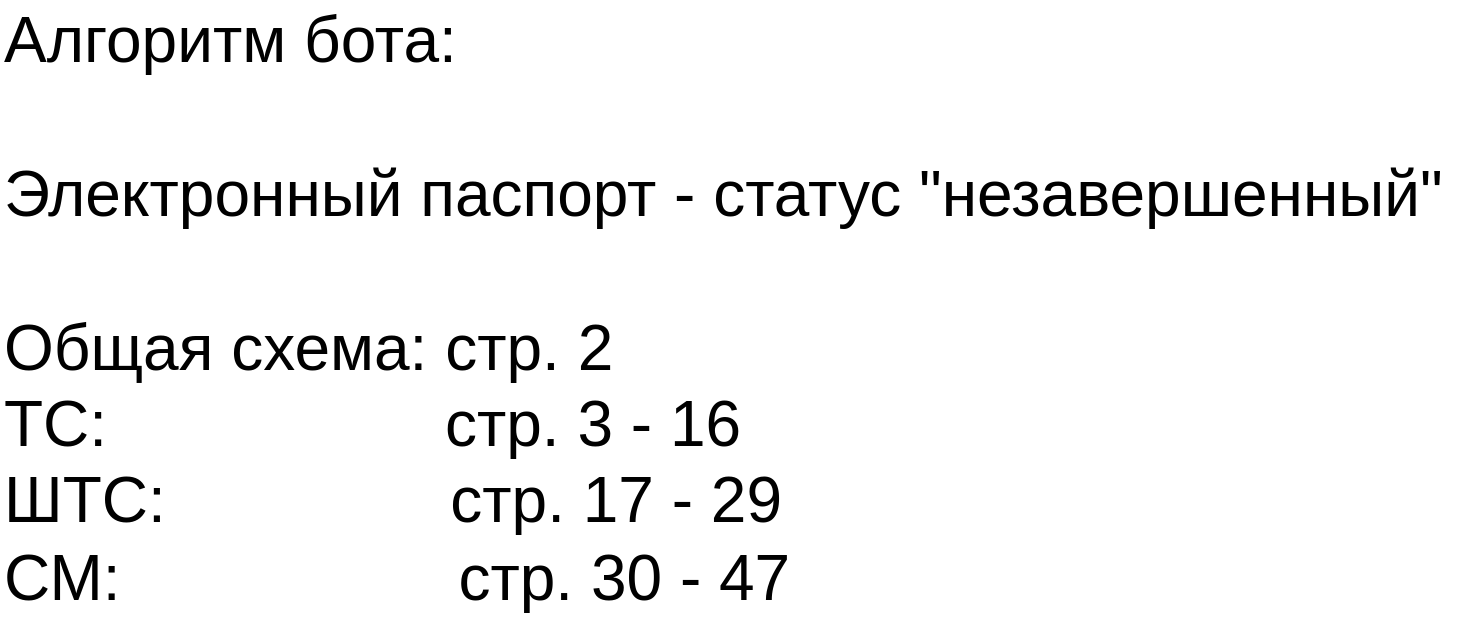 <mxfile version="22.1.11" type="device" pages="16">
  <diagram name="INTRO" id="gIGTCk87i5PJ-im5GGUL">
    <mxGraphModel dx="1434" dy="746" grid="1" gridSize="10" guides="1" tooltips="1" connect="1" arrows="1" fold="1" page="1" pageScale="1" pageWidth="827" pageHeight="1169" background="#ffffff" math="0" shadow="0">
      <root>
        <mxCell id="iR0G80dBJbPLya942XpC-0" />
        <mxCell id="iR0G80dBJbPLya942XpC-1" parent="iR0G80dBJbPLya942XpC-0" />
        <mxCell id="wYm-lfNjTRHwwCL21fdp-0" value="&lt;font style=&quot;font-size: 32px;&quot;&gt;Алгоритм бота: &lt;br&gt;&lt;br&gt;Электронный паспорт&amp;nbsp;- статус &quot;незавершенный&quot;&lt;br&gt;&lt;br&gt;Общая схема: стр. 2&lt;br&gt;ТС:&amp;nbsp; &amp;nbsp; &amp;nbsp; &amp;nbsp; &amp;nbsp; &amp;nbsp; &amp;nbsp; &amp;nbsp; &amp;nbsp; &amp;nbsp;стр. 3 - 16&lt;br&gt;ШТС:&amp;nbsp; &amp;nbsp; &amp;nbsp; &amp;nbsp; &amp;nbsp; &amp;nbsp; &amp;nbsp; &amp;nbsp; стр. 17 - 29&amp;nbsp;&lt;br&gt;СМ:&amp;nbsp; &amp;nbsp; &amp;nbsp; &amp;nbsp; &amp;nbsp; &amp;nbsp; &amp;nbsp; &amp;nbsp; &amp;nbsp; &amp;nbsp;стр. 30 - 47&amp;nbsp;&lt;/font&gt;" style="text;html=1;strokeColor=none;fillColor=none;align=left;verticalAlign=middle;whiteSpace=wrap;rounded=0;fontColor=#000000;fontSize=24;" parent="iR0G80dBJbPLya942XpC-1" vertex="1">
          <mxGeometry x="40" y="534" width="740" height="30" as="geometry" />
        </mxCell>
      </root>
    </mxGraphModel>
  </diagram>
  <diagram name="Общий_Статус Незавершенный" id="-LqOC0chiN2UG4HLVj2m">
    <mxGraphModel dx="1434" dy="-6268" grid="1" gridSize="10" guides="1" tooltips="1" connect="1" arrows="1" fold="1" page="1" pageScale="1" pageWidth="827" pageHeight="1169" background="#ffffff" math="0" shadow="0">
      <root>
        <mxCell id="bygBoIOWnMYkCNEaqkKK-0" />
        <mxCell id="bygBoIOWnMYkCNEaqkKK-1" parent="bygBoIOWnMYkCNEaqkKK-0" />
        <mxCell id="bygBoIOWnMYkCNEaqkKK-2" value="Электронный паспорт - статус &quot;незавершенный&quot;" style="text;html=1;strokeColor=none;fillColor=none;align=left;verticalAlign=middle;whiteSpace=wrap;rounded=0;fontColor=#000000;fontSize=24;" parent="bygBoIOWnMYkCNEaqkKK-1" vertex="1">
          <mxGeometry y="7023" width="820" height="30" as="geometry" />
        </mxCell>
        <mxCell id="bygBoIOWnMYkCNEaqkKK-5" value="Да" style="edgeStyle=orthogonalEdgeStyle;rounded=0;orthogonalLoop=1;jettySize=auto;html=1;exitX=1;exitY=0.5;exitDx=0;exitDy=0;" parent="bygBoIOWnMYkCNEaqkKK-1" source="2_C3wtge-3Jmh_C_oDH0-0" target="jv5F-BRT1tBqPTO2Uct6-2" edge="1">
          <mxGeometry x="-0.474" relative="1" as="geometry">
            <mxPoint x="100.12" y="7125" as="sourcePoint" />
            <mxPoint as="offset" />
          </mxGeometry>
        </mxCell>
        <mxCell id="bygBoIOWnMYkCNEaqkKK-20" value="Сценарий 1. ТС" style="edgeStyle=orthogonalEdgeStyle;rounded=0;orthogonalLoop=1;jettySize=auto;html=1;entryX=0;entryY=0.5;entryDx=0;entryDy=0;exitX=0.625;exitY=1;exitDx=0;exitDy=0;" parent="bygBoIOWnMYkCNEaqkKK-1" source="bygBoIOWnMYkCNEaqkKK-48" target="C4iX0L_SmeBbT9ZNSTBG-14" edge="1">
          <mxGeometry x="-0.381" relative="1" as="geometry">
            <mxPoint as="offset" />
            <mxPoint x="202" y="7594" as="targetPoint" />
          </mxGeometry>
        </mxCell>
        <mxCell id="bygBoIOWnMYkCNEaqkKK-21" value="Сценарий 3. СМ" style="edgeStyle=orthogonalEdgeStyle;rounded=0;orthogonalLoop=1;jettySize=auto;html=1;entryX=0;entryY=0.5;entryDx=0;entryDy=0;exitX=0.625;exitY=0;exitDx=0;exitDy=0;" parent="bygBoIOWnMYkCNEaqkKK-1" source="bygBoIOWnMYkCNEaqkKK-48" target="hk0QY18lUbkI9ywZygTZ-4" edge="1">
          <mxGeometry x="-0.373" relative="1" as="geometry">
            <mxPoint as="offset" />
            <mxPoint x="629" y="7594" as="targetPoint" />
          </mxGeometry>
        </mxCell>
        <mxCell id="bygBoIOWnMYkCNEaqkKK-22" style="edgeStyle=orthogonalEdgeStyle;rounded=0;orthogonalLoop=1;jettySize=auto;html=1;entryX=0.5;entryY=0;entryDx=0;entryDy=0;exitX=1;exitY=0.5;exitDx=0;exitDy=0;" parent="bygBoIOWnMYkCNEaqkKK-1" source="bygBoIOWnMYkCNEaqkKK-48" target="bygBoIOWnMYkCNEaqkKK-46" edge="1">
          <mxGeometry relative="1" as="geometry">
            <mxPoint x="457" y="7372" as="sourcePoint" />
          </mxGeometry>
        </mxCell>
        <mxCell id="bygBoIOWnMYkCNEaqkKK-23" value="Сценарий 2. ШТС" style="edgeLabel;html=1;align=center;verticalAlign=middle;resizable=0;points=[];" parent="bygBoIOWnMYkCNEaqkKK-22" vertex="1" connectable="0">
          <mxGeometry x="-0.646" y="-2" relative="1" as="geometry">
            <mxPoint x="2" y="-23" as="offset" />
          </mxGeometry>
        </mxCell>
        <mxCell id="bygBoIOWnMYkCNEaqkKK-29" value="" style="edgeStyle=orthogonalEdgeStyle;rounded=0;orthogonalLoop=1;jettySize=auto;html=1;entryX=0.5;entryY=0;entryDx=0;entryDy=0;exitX=0.625;exitY=1;exitDx=0;exitDy=0;" parent="bygBoIOWnMYkCNEaqkKK-1" source="hk0QY18lUbkI9ywZygTZ-4" target="hk0QY18lUbkI9ywZygTZ-0" edge="1">
          <mxGeometry relative="1" as="geometry">
            <mxPoint x="629" y="7877" as="targetPoint" />
            <mxPoint x="629" y="7825" as="sourcePoint" />
          </mxGeometry>
        </mxCell>
        <mxCell id="bygBoIOWnMYkCNEaqkKK-30" value="Основание 2" style="edgeLabel;html=1;align=center;verticalAlign=middle;resizable=0;points=[];" parent="bygBoIOWnMYkCNEaqkKK-29" vertex="1" connectable="0">
          <mxGeometry x="-0.573" y="-1" relative="1" as="geometry">
            <mxPoint x="-9" y="23" as="offset" />
          </mxGeometry>
        </mxCell>
        <mxCell id="bygBoIOWnMYkCNEaqkKK-31" style="edgeStyle=orthogonalEdgeStyle;rounded=0;orthogonalLoop=1;jettySize=auto;html=1;entryX=0.5;entryY=0;entryDx=0;entryDy=0;exitX=0.657;exitY=0;exitDx=0;exitDy=0;exitPerimeter=0;" parent="bygBoIOWnMYkCNEaqkKK-1" source="hk0QY18lUbkI9ywZygTZ-4" target="hk0QY18lUbkI9ywZygTZ-1" edge="1">
          <mxGeometry relative="1" as="geometry">
            <mxPoint x="752" y="7877" as="targetPoint" />
            <mxPoint x="669" y="7785" as="sourcePoint" />
            <Array as="points">
              <mxPoint x="690" y="7798" />
            </Array>
          </mxGeometry>
        </mxCell>
        <mxCell id="bygBoIOWnMYkCNEaqkKK-32" value="Основание 3" style="edgeLabel;html=1;align=center;verticalAlign=middle;resizable=0;points=[];" parent="bygBoIOWnMYkCNEaqkKK-31" vertex="1" connectable="0">
          <mxGeometry x="-0.332" relative="1" as="geometry">
            <mxPoint x="6" y="18" as="offset" />
          </mxGeometry>
        </mxCell>
        <mxCell id="bygBoIOWnMYkCNEaqkKK-33" style="edgeStyle=orthogonalEdgeStyle;rounded=0;orthogonalLoop=1;jettySize=auto;html=1;entryX=0.5;entryY=0;entryDx=0;entryDy=0;exitX=0.375;exitY=1;exitDx=0;exitDy=0;" parent="bygBoIOWnMYkCNEaqkKK-1" source="hk0QY18lUbkI9ywZygTZ-4" target="hk0QY18lUbkI9ywZygTZ-2" edge="1">
          <mxGeometry relative="1" as="geometry">
            <mxPoint x="506" y="7877" as="targetPoint" />
            <mxPoint x="589" y="7785" as="sourcePoint" />
          </mxGeometry>
        </mxCell>
        <mxCell id="bygBoIOWnMYkCNEaqkKK-34" value="Основание 1" style="edgeLabel;html=1;align=center;verticalAlign=middle;resizable=0;points=[];" parent="bygBoIOWnMYkCNEaqkKK-33" vertex="1" connectable="0">
          <mxGeometry x="-0.466" relative="1" as="geometry">
            <mxPoint as="offset" />
          </mxGeometry>
        </mxCell>
        <mxCell id="bygBoIOWnMYkCNEaqkKK-39" value="" style="shape=flexArrow;endArrow=classic;html=1;rounded=0;width=24;endSize=8.67;" parent="bygBoIOWnMYkCNEaqkKK-1" edge="1">
          <mxGeometry width="50" height="50" relative="1" as="geometry">
            <mxPoint x="462" y="7898" as="sourcePoint" />
            <mxPoint x="462" y="7948" as="targetPoint" />
          </mxGeometry>
        </mxCell>
        <mxCell id="bygBoIOWnMYkCNEaqkKK-40" value="" style="shape=flexArrow;endArrow=classic;html=1;rounded=0;width=24;endSize=8.67;" parent="bygBoIOWnMYkCNEaqkKK-1" edge="1">
          <mxGeometry width="50" height="50" relative="1" as="geometry">
            <mxPoint x="545.5" y="7898" as="sourcePoint" />
            <mxPoint x="545.5" y="7948" as="targetPoint" />
          </mxGeometry>
        </mxCell>
        <mxCell id="bygBoIOWnMYkCNEaqkKK-41" value="" style="shape=flexArrow;endArrow=classic;html=1;rounded=0;width=24;endSize=8.67;" parent="bygBoIOWnMYkCNEaqkKK-1" edge="1">
          <mxGeometry width="50" height="50" relative="1" as="geometry">
            <mxPoint x="689.5" y="7898" as="sourcePoint" />
            <mxPoint x="689.5" y="7948" as="targetPoint" />
          </mxGeometry>
        </mxCell>
        <mxCell id="bygBoIOWnMYkCNEaqkKK-46" value="&lt;font color=&quot;#ffffff&quot;&gt;Основание оформления&lt;/font&gt;" style="rhombus;whiteSpace=wrap;html=1;fillColor=#182E3E;strokeColor=#b85450;" parent="bygBoIOWnMYkCNEaqkKK-1" vertex="1">
          <mxGeometry x="368" y="7950" width="94" height="90" as="geometry" />
        </mxCell>
        <mxCell id="bygBoIOWnMYkCNEaqkKK-47" value="Основание 4" style="edgeStyle=orthogonalEdgeStyle;rounded=0;orthogonalLoop=1;jettySize=auto;html=1;exitX=0.375;exitY=0;exitDx=0;exitDy=0;entryX=0.5;entryY=0;entryDx=0;entryDy=0;" parent="bygBoIOWnMYkCNEaqkKK-1" source="hk0QY18lUbkI9ywZygTZ-4" target="hk0QY18lUbkI9ywZygTZ-3" edge="1">
          <mxGeometry x="-0.572" relative="1" as="geometry">
            <mxPoint as="offset" />
            <mxPoint x="780" y="7871" as="targetPoint" />
          </mxGeometry>
        </mxCell>
        <mxCell id="bygBoIOWnMYkCNEaqkKK-48" value="Запуск сценариев в мониторинге" style="shape=hexagon;perimeter=hexagonPerimeter2;whiteSpace=wrap;html=1;fixedSize=1;rotation=90;fillColor=#182E3E;labelBorderColor=none;fontColor=#FFFFFF;horizontal=0;verticalAlign=middle;" parent="bygBoIOWnMYkCNEaqkKK-1" vertex="1">
          <mxGeometry x="380" y="7662" width="70" height="80" as="geometry" />
        </mxCell>
        <mxCell id="hk0QY18lUbkI9ywZygTZ-0" value="Сценарий 3.2" style="rounded=1;whiteSpace=wrap;html=1;align=center;labelBackgroundColor=none;fillColor=#182E3E;strokeColor=#FFFFFF;fontColor=#FFFFFF;" parent="bygBoIOWnMYkCNEaqkKK-1" vertex="1">
          <mxGeometry x="506" y="7839" width="80" height="60" as="geometry" />
        </mxCell>
        <mxCell id="hk0QY18lUbkI9ywZygTZ-1" value="Сценарий 3.3" style="rounded=1;whiteSpace=wrap;html=1;align=center;labelBackgroundColor=none;fillColor=#182E3E;strokeColor=#FFFFFF;fontColor=#FFFFFF;" parent="bygBoIOWnMYkCNEaqkKK-1" vertex="1">
          <mxGeometry x="650" y="7839" width="80" height="60" as="geometry" />
        </mxCell>
        <mxCell id="hk0QY18lUbkI9ywZygTZ-2" value="Сценарий 3.1" style="rounded=1;whiteSpace=wrap;html=1;align=center;labelBackgroundColor=none;fillColor=#182E3E;strokeColor=#FFFFFF;fontColor=#FFFFFF;" parent="bygBoIOWnMYkCNEaqkKK-1" vertex="1">
          <mxGeometry x="419" y="7839" width="80" height="60" as="geometry" />
        </mxCell>
        <mxCell id="hk0QY18lUbkI9ywZygTZ-3" value="Сценарий 3.4" style="rounded=1;whiteSpace=wrap;html=1;align=center;labelBackgroundColor=none;fillColor=#182E3E;strokeColor=#FFFFFF;fontColor=#FFFFFF;" parent="bygBoIOWnMYkCNEaqkKK-1" vertex="1">
          <mxGeometry x="741.88" y="7839" width="80" height="60" as="geometry" />
        </mxCell>
        <mxCell id="hk0QY18lUbkI9ywZygTZ-4" value="Основание оформления" style="shape=hexagon;perimeter=hexagonPerimeter2;whiteSpace=wrap;html=1;fixedSize=1;rotation=90;fillColor=#182E3E;labelBorderColor=none;fontColor=#FFFFFF;horizontal=0;verticalAlign=middle;" parent="bygBoIOWnMYkCNEaqkKK-1" vertex="1">
          <mxGeometry x="586" y="7747" width="70" height="80" as="geometry" />
        </mxCell>
        <mxCell id="hk0QY18lUbkI9ywZygTZ-5" value="" style="shape=flexArrow;endArrow=classic;html=1;rounded=0;width=24;endSize=8.67;" parent="bygBoIOWnMYkCNEaqkKK-1" edge="1">
          <mxGeometry width="50" height="50" relative="1" as="geometry">
            <mxPoint x="781.38" y="7898" as="sourcePoint" />
            <mxPoint x="781.38" y="7948" as="targetPoint" />
          </mxGeometry>
        </mxCell>
        <mxCell id="C4iX0L_SmeBbT9ZNSTBG-0" value="" style="edgeStyle=orthogonalEdgeStyle;rounded=0;orthogonalLoop=1;jettySize=auto;html=1;entryX=0.5;entryY=0;entryDx=0;entryDy=0;exitX=0.625;exitY=1;exitDx=0;exitDy=0;" parent="bygBoIOWnMYkCNEaqkKK-1" source="C4iX0L_SmeBbT9ZNSTBG-14" target="C4iX0L_SmeBbT9ZNSTBG-10" edge="1">
          <mxGeometry relative="1" as="geometry">
            <mxPoint x="215.12" y="7878" as="targetPoint" />
            <mxPoint x="215.12" y="7826" as="sourcePoint" />
          </mxGeometry>
        </mxCell>
        <mxCell id="C4iX0L_SmeBbT9ZNSTBG-1" value="Основание 2" style="edgeLabel;html=1;align=center;verticalAlign=middle;resizable=0;points=[];" parent="C4iX0L_SmeBbT9ZNSTBG-0" vertex="1" connectable="0">
          <mxGeometry x="-0.573" y="-1" relative="1" as="geometry">
            <mxPoint x="-9" y="26" as="offset" />
          </mxGeometry>
        </mxCell>
        <mxCell id="C4iX0L_SmeBbT9ZNSTBG-2" style="edgeStyle=orthogonalEdgeStyle;rounded=0;orthogonalLoop=1;jettySize=auto;html=1;entryX=0.5;entryY=0;entryDx=0;entryDy=0;exitX=0.657;exitY=0;exitDx=0;exitDy=0;exitPerimeter=0;" parent="bygBoIOWnMYkCNEaqkKK-1" source="C4iX0L_SmeBbT9ZNSTBG-14" target="C4iX0L_SmeBbT9ZNSTBG-11" edge="1">
          <mxGeometry relative="1" as="geometry">
            <mxPoint x="338.12" y="7878" as="targetPoint" />
            <mxPoint x="255.12" y="7786" as="sourcePoint" />
            <Array as="points">
              <mxPoint x="276.12" y="7799" />
            </Array>
          </mxGeometry>
        </mxCell>
        <mxCell id="C4iX0L_SmeBbT9ZNSTBG-3" value="Основание 3" style="edgeLabel;html=1;align=center;verticalAlign=middle;resizable=0;points=[];" parent="C4iX0L_SmeBbT9ZNSTBG-2" vertex="1" connectable="0">
          <mxGeometry x="-0.332" relative="1" as="geometry">
            <mxPoint x="2" y="18" as="offset" />
          </mxGeometry>
        </mxCell>
        <mxCell id="C4iX0L_SmeBbT9ZNSTBG-4" style="edgeStyle=orthogonalEdgeStyle;rounded=0;orthogonalLoop=1;jettySize=auto;html=1;entryX=0.5;entryY=0;entryDx=0;entryDy=0;exitX=0.375;exitY=1;exitDx=0;exitDy=0;" parent="bygBoIOWnMYkCNEaqkKK-1" source="C4iX0L_SmeBbT9ZNSTBG-14" target="C4iX0L_SmeBbT9ZNSTBG-12" edge="1">
          <mxGeometry relative="1" as="geometry">
            <mxPoint x="92.12" y="7878" as="targetPoint" />
            <mxPoint x="175.12" y="7786" as="sourcePoint" />
          </mxGeometry>
        </mxCell>
        <mxCell id="C4iX0L_SmeBbT9ZNSTBG-5" value="Основание 1" style="edgeLabel;html=1;align=center;verticalAlign=middle;resizable=0;points=[];" parent="C4iX0L_SmeBbT9ZNSTBG-4" vertex="1" connectable="0">
          <mxGeometry x="-0.466" relative="1" as="geometry">
            <mxPoint as="offset" />
          </mxGeometry>
        </mxCell>
        <mxCell id="C4iX0L_SmeBbT9ZNSTBG-6" value="" style="shape=flexArrow;endArrow=classic;html=1;rounded=0;width=24;endSize=8.67;" parent="bygBoIOWnMYkCNEaqkKK-1" edge="1">
          <mxGeometry width="50" height="50" relative="1" as="geometry">
            <mxPoint x="48.12" y="7899" as="sourcePoint" />
            <mxPoint x="48.12" y="7949" as="targetPoint" />
          </mxGeometry>
        </mxCell>
        <mxCell id="C4iX0L_SmeBbT9ZNSTBG-7" value="" style="shape=flexArrow;endArrow=classic;html=1;rounded=0;width=24;endSize=8.67;" parent="bygBoIOWnMYkCNEaqkKK-1" edge="1">
          <mxGeometry width="50" height="50" relative="1" as="geometry">
            <mxPoint x="131.62" y="7899" as="sourcePoint" />
            <mxPoint x="131.62" y="7949" as="targetPoint" />
          </mxGeometry>
        </mxCell>
        <mxCell id="C4iX0L_SmeBbT9ZNSTBG-8" value="" style="shape=flexArrow;endArrow=classic;html=1;rounded=0;width=24;endSize=8.67;" parent="bygBoIOWnMYkCNEaqkKK-1" edge="1">
          <mxGeometry width="50" height="50" relative="1" as="geometry">
            <mxPoint x="275.62" y="7899" as="sourcePoint" />
            <mxPoint x="275.62" y="7949" as="targetPoint" />
          </mxGeometry>
        </mxCell>
        <mxCell id="C4iX0L_SmeBbT9ZNSTBG-9" value="Основание 4" style="edgeStyle=orthogonalEdgeStyle;rounded=0;orthogonalLoop=1;jettySize=auto;html=1;exitX=0.375;exitY=0;exitDx=0;exitDy=0;entryX=0.5;entryY=0;entryDx=0;entryDy=0;" parent="bygBoIOWnMYkCNEaqkKK-1" source="C4iX0L_SmeBbT9ZNSTBG-14" target="C4iX0L_SmeBbT9ZNSTBG-13" edge="1">
          <mxGeometry x="-0.572" relative="1" as="geometry">
            <mxPoint as="offset" />
            <mxPoint x="366.12" y="7872" as="targetPoint" />
          </mxGeometry>
        </mxCell>
        <mxCell id="C4iX0L_SmeBbT9ZNSTBG-10" value="Сценарий 1.2" style="rounded=1;whiteSpace=wrap;html=1;align=center;labelBackgroundColor=none;fillColor=#182E3E;strokeColor=#FFFFFF;fontColor=#FFFFFF;" parent="bygBoIOWnMYkCNEaqkKK-1" vertex="1">
          <mxGeometry x="92.12" y="7840" width="80" height="60" as="geometry" />
        </mxCell>
        <mxCell id="C4iX0L_SmeBbT9ZNSTBG-11" value="Сценарий 1.3" style="rounded=1;whiteSpace=wrap;html=1;align=center;labelBackgroundColor=none;fillColor=#182E3E;strokeColor=#FFFFFF;fontColor=#FFFFFF;" parent="bygBoIOWnMYkCNEaqkKK-1" vertex="1">
          <mxGeometry x="236.12" y="7840" width="80" height="60" as="geometry" />
        </mxCell>
        <mxCell id="C4iX0L_SmeBbT9ZNSTBG-12" value="Сценарий 1.1" style="rounded=1;whiteSpace=wrap;html=1;align=center;labelBackgroundColor=none;fillColor=#182E3E;strokeColor=#FFFFFF;fontColor=#FFFFFF;" parent="bygBoIOWnMYkCNEaqkKK-1" vertex="1">
          <mxGeometry x="5.12" y="7840" width="80" height="60" as="geometry" />
        </mxCell>
        <mxCell id="C4iX0L_SmeBbT9ZNSTBG-13" value="Сценарий 1.4" style="rounded=1;whiteSpace=wrap;html=1;align=center;labelBackgroundColor=none;fillColor=#182E3E;strokeColor=#FFFFFF;fontColor=#FFFFFF;" parent="bygBoIOWnMYkCNEaqkKK-1" vertex="1">
          <mxGeometry x="328" y="7840" width="80" height="60" as="geometry" />
        </mxCell>
        <mxCell id="C4iX0L_SmeBbT9ZNSTBG-14" value="Основание оформления" style="shape=hexagon;perimeter=hexagonPerimeter2;whiteSpace=wrap;html=1;fixedSize=1;rotation=90;fillColor=#182E3E;labelBorderColor=none;fontColor=#FFFFFF;horizontal=0;verticalAlign=middle;" parent="bygBoIOWnMYkCNEaqkKK-1" vertex="1">
          <mxGeometry x="172.12" y="7748" width="70" height="80" as="geometry" />
        </mxCell>
        <mxCell id="C4iX0L_SmeBbT9ZNSTBG-15" value="" style="shape=flexArrow;endArrow=classic;html=1;rounded=0;width=24;endSize=8.67;" parent="bygBoIOWnMYkCNEaqkKK-1" edge="1">
          <mxGeometry width="50" height="50" relative="1" as="geometry">
            <mxPoint x="367.5" y="7899" as="sourcePoint" />
            <mxPoint x="367.5" y="7949" as="targetPoint" />
          </mxGeometry>
        </mxCell>
        <mxCell id="C4iX0L_SmeBbT9ZNSTBG-16" value="" style="edgeStyle=orthogonalEdgeStyle;rounded=0;orthogonalLoop=1;jettySize=auto;html=1;entryX=0.5;entryY=0;entryDx=0;entryDy=0;exitX=0.5;exitY=1;exitDx=0;exitDy=0;" parent="bygBoIOWnMYkCNEaqkKK-1" source="bygBoIOWnMYkCNEaqkKK-46" target="C4iX0L_SmeBbT9ZNSTBG-26" edge="1">
          <mxGeometry relative="1" as="geometry">
            <mxPoint x="423.56" y="8340" as="targetPoint" />
            <mxPoint x="375.56" y="8258.75" as="sourcePoint" />
          </mxGeometry>
        </mxCell>
        <mxCell id="C4iX0L_SmeBbT9ZNSTBG-17" value="Основание 2" style="edgeLabel;html=1;align=center;verticalAlign=middle;resizable=0;points=[];" parent="C4iX0L_SmeBbT9ZNSTBG-16" vertex="1" connectable="0">
          <mxGeometry x="-0.573" y="-1" relative="1" as="geometry">
            <mxPoint x="-1" y="6" as="offset" />
          </mxGeometry>
        </mxCell>
        <mxCell id="C4iX0L_SmeBbT9ZNSTBG-20" style="edgeStyle=orthogonalEdgeStyle;rounded=0;orthogonalLoop=1;jettySize=auto;html=1;entryX=0.5;entryY=0;entryDx=0;entryDy=0;exitX=0;exitY=0.5;exitDx=0;exitDy=0;" parent="bygBoIOWnMYkCNEaqkKK-1" source="bygBoIOWnMYkCNEaqkKK-46" target="C4iX0L_SmeBbT9ZNSTBG-28" edge="1">
          <mxGeometry relative="1" as="geometry">
            <mxPoint x="300.56" y="8340" as="targetPoint" />
            <mxPoint x="375.56" y="8241.25" as="sourcePoint" />
          </mxGeometry>
        </mxCell>
        <mxCell id="C4iX0L_SmeBbT9ZNSTBG-21" value="Основание 1" style="edgeLabel;html=1;align=center;verticalAlign=middle;resizable=0;points=[];" parent="C4iX0L_SmeBbT9ZNSTBG-20" vertex="1" connectable="0">
          <mxGeometry x="-0.466" relative="1" as="geometry">
            <mxPoint x="-18" y="35" as="offset" />
          </mxGeometry>
        </mxCell>
        <mxCell id="C4iX0L_SmeBbT9ZNSTBG-22" value="" style="shape=flexArrow;endArrow=classic;html=1;rounded=0;width=24;endSize=8.67;" parent="bygBoIOWnMYkCNEaqkKK-1" edge="1">
          <mxGeometry width="50" height="50" relative="1" as="geometry">
            <mxPoint x="318.56" y="8130" as="sourcePoint" />
            <mxPoint x="318.56" y="8180" as="targetPoint" />
          </mxGeometry>
        </mxCell>
        <mxCell id="C4iX0L_SmeBbT9ZNSTBG-23" value="" style="shape=flexArrow;endArrow=classic;html=1;rounded=0;width=24;endSize=8.67;" parent="bygBoIOWnMYkCNEaqkKK-1" edge="1">
          <mxGeometry width="50" height="50" relative="1" as="geometry">
            <mxPoint x="413" y="8132" as="sourcePoint" />
            <mxPoint x="413" y="8182" as="targetPoint" />
          </mxGeometry>
        </mxCell>
        <mxCell id="C4iX0L_SmeBbT9ZNSTBG-25" value="Основание 4" style="edgeStyle=orthogonalEdgeStyle;rounded=0;orthogonalLoop=1;jettySize=auto;html=1;exitX=1;exitY=0.5;exitDx=0;exitDy=0;entryX=0.5;entryY=0;entryDx=0;entryDy=0;" parent="bygBoIOWnMYkCNEaqkKK-1" source="bygBoIOWnMYkCNEaqkKK-46" target="C4iX0L_SmeBbT9ZNSTBG-29" edge="1">
          <mxGeometry x="0.356" relative="1" as="geometry">
            <mxPoint as="offset" />
            <mxPoint x="574.56" y="8334" as="targetPoint" />
            <mxPoint x="455.56" y="8241.25" as="sourcePoint" />
          </mxGeometry>
        </mxCell>
        <mxCell id="C4iX0L_SmeBbT9ZNSTBG-26" value="Сценарий 2.2" style="rounded=1;whiteSpace=wrap;html=1;align=center;labelBackgroundColor=none;fillColor=#182E3E;strokeColor=#FFFFFF;fontColor=#FFFFFF;" parent="bygBoIOWnMYkCNEaqkKK-1" vertex="1">
          <mxGeometry x="375" y="8073" width="80" height="60" as="geometry" />
        </mxCell>
        <mxCell id="C4iX0L_SmeBbT9ZNSTBG-28" value="Сценарий 2.1" style="rounded=1;whiteSpace=wrap;html=1;align=center;labelBackgroundColor=none;fillColor=#182E3E;strokeColor=#FFFFFF;fontColor=#FFFFFF;" parent="bygBoIOWnMYkCNEaqkKK-1" vertex="1">
          <mxGeometry x="275.56" y="8071" width="80" height="60" as="geometry" />
        </mxCell>
        <mxCell id="C4iX0L_SmeBbT9ZNSTBG-29" value="Сценарий 2.4" style="rounded=1;whiteSpace=wrap;html=1;align=center;labelBackgroundColor=none;fillColor=#182E3E;strokeColor=#FFFFFF;fontColor=#FFFFFF;" parent="bygBoIOWnMYkCNEaqkKK-1" vertex="1">
          <mxGeometry x="473.44" y="8071" width="80" height="60" as="geometry" />
        </mxCell>
        <mxCell id="C4iX0L_SmeBbT9ZNSTBG-31" value="" style="shape=flexArrow;endArrow=classic;html=1;rounded=0;width=24;endSize=8.67;" parent="bygBoIOWnMYkCNEaqkKK-1" edge="1">
          <mxGeometry width="50" height="50" relative="1" as="geometry">
            <mxPoint x="512.94" y="8130" as="sourcePoint" />
            <mxPoint x="512.94" y="8180" as="targetPoint" />
          </mxGeometry>
        </mxCell>
        <mxCell id="jv5F-BRT1tBqPTO2Uct6-1" value="Нет" style="edgeStyle=orthogonalEdgeStyle;rounded=0;orthogonalLoop=1;jettySize=auto;html=1;entryX=0;entryY=0.5;entryDx=0;entryDy=0;" parent="bygBoIOWnMYkCNEaqkKK-1" source="jv5F-BRT1tBqPTO2Uct6-2" target="jv5F-BRT1tBqPTO2Uct6-3" edge="1">
          <mxGeometry x="0.129" y="-1" relative="1" as="geometry">
            <mxPoint x="977.858" y="7402.5" as="targetPoint" />
            <mxPoint as="offset" />
          </mxGeometry>
        </mxCell>
        <mxCell id="jDnSmRZJpF5IyyOIwCTC-0" value="Да" style="edgeStyle=orthogonalEdgeStyle;rounded=0;orthogonalLoop=1;jettySize=auto;html=1;entryX=0.5;entryY=0;entryDx=0;entryDy=0;" edge="1" parent="bygBoIOWnMYkCNEaqkKK-1" source="jv5F-BRT1tBqPTO2Uct6-2" target="dyxkDbHjYnuadFh7_9dz-1">
          <mxGeometry relative="1" as="geometry" />
        </mxCell>
        <mxCell id="jv5F-BRT1tBqPTO2Uct6-2" value="&lt;span style=&quot;background-color: rgb(24, 46, 62);&quot;&gt;Идентификационный номер &quot;доверенный&quot;?&lt;/span&gt;" style="rhombus;whiteSpace=wrap;html=1;fillColor=#182E3E;strokeColor=none;fontColor=#FFFFFF;" parent="bygBoIOWnMYkCNEaqkKK-1" vertex="1">
          <mxGeometry x="349.375" y="7263" width="131.25" height="126" as="geometry" />
        </mxCell>
        <mxCell id="jv5F-BRT1tBqPTO2Uct6-3" value="Ответ бота: необходимо создать запрос в ЦОЗ. Требуется дополнительный анализ&amp;nbsp;" style="rounded=1;whiteSpace=wrap;html=1;labelBackgroundColor=none;fillColor=#182E3E;strokeColor=#FFFFFF;fontColor=#FFFFFF;align=left;arcSize=5;" parent="bygBoIOWnMYkCNEaqkKK-1" vertex="1">
          <mxGeometry x="528.87" y="7270.75" width="205.13" height="110.5" as="geometry" />
        </mxCell>
        <mxCell id="jv5F-BRT1tBqPTO2Uct6-4" value="&lt;span style=&quot;color: rgb(0, 0, 0); font-family: Helvetica; font-size: 12px; font-style: normal; font-variant-ligatures: normal; font-variant-caps: normal; font-weight: 400; letter-spacing: normal; orphans: 2; text-indent: 0px; text-transform: none; widows: 2; word-spacing: 0px; -webkit-text-stroke-width: 0px; background-color: rgb(255, 242, 204); text-decoration-thickness: initial; text-decoration-style: initial; text-decoration-color: initial; float: none; display: inline !important;&quot;&gt;Необходимо уточнить возможности бота.&lt;/span&gt;&lt;br style=&quot;border-color: var(--border-color); color: rgb(0, 0, 0); font-family: Helvetica; font-size: 12px; font-style: normal; font-variant-ligatures: normal; font-variant-caps: normal; font-weight: 400; letter-spacing: normal; orphans: 2; text-indent: 0px; text-transform: none; widows: 2; word-spacing: 0px; -webkit-text-stroke-width: 0px; text-decoration-thickness: initial; text-decoration-style: initial; text-decoration-color: initial;&quot;&gt;&lt;span style=&quot;border-color: var(--border-color); color: rgb(0, 0, 0); font-family: Helvetica; font-size: 12px; font-style: normal; font-variant-ligatures: normal; font-variant-caps: normal; font-weight: 400; letter-spacing: normal; orphans: 2; text-indent: 0px; text-transform: none; widows: 2; word-spacing: 0px; -webkit-text-stroke-width: 0px; text-decoration-thickness: initial; text-decoration-style: initial; text-decoration-color: initial;&quot;&gt;Доверенный номер:&lt;br&gt;&lt;br&gt;&lt;/span&gt;СМ--&amp;gt;&lt;br style=&quot;border-color: var(--border-color); color: rgb(0, 0, 0); font-family: Helvetica; font-size: 12px; font-style: normal; font-variant-ligatures: normal; font-variant-caps: normal; font-weight: 400; letter-spacing: normal; orphans: 2; text-indent: 0px; text-transform: none; widows: 2; word-spacing: 0px; -webkit-text-stroke-width: 0px; text-decoration-thickness: initial; text-decoration-style: initial; text-decoration-color: initial;&quot;&gt;&lt;span style=&quot;border-color: var(--border-color); color: rgb(0, 0, 0); font-family: Helvetica; font-size: 12px; font-style: normal; font-variant-ligatures: normal; font-variant-caps: normal; font-weight: 400; letter-spacing: normal; orphans: 2; text-indent: 0px; text-transform: none; widows: 2; word-spacing: 0px; -webkit-text-stroke-width: 0px; text-decoration-thickness: initial; text-decoration-style: initial; text-decoration-color: initial;&quot;&gt;1. не составной&lt;/span&gt;&lt;br style=&quot;border-color: var(--border-color); color: rgb(0, 0, 0); font-family: Helvetica; font-size: 12px; font-style: normal; font-variant-ligatures: normal; font-variant-caps: normal; font-weight: 400; letter-spacing: normal; orphans: 2; text-indent: 0px; text-transform: none; widows: 2; word-spacing: 0px; -webkit-text-stroke-width: 0px; text-decoration-thickness: initial; text-decoration-style: initial; text-decoration-color: initial;&quot;&gt;&lt;span style=&quot;border-color: var(--border-color); color: rgb(0, 0, 0); font-family: Helvetica; font-size: 12px; font-style: normal; font-variant-ligatures: normal; font-variant-caps: normal; font-weight: 400; letter-spacing: normal; orphans: 2; text-indent: 0px; text-transform: none; widows: 2; word-spacing: 0px; -webkit-text-stroke-width: 0px; text-decoration-thickness: initial; text-decoration-style: initial; text-decoration-color: initial;&quot;&gt;2. строго более 7&lt;/span&gt;&lt;br style=&quot;border-color: var(--border-color); color: rgb(0, 0, 0); font-family: Helvetica; font-size: 12px; font-style: normal; font-variant-ligatures: normal; font-variant-caps: normal; font-weight: 400; letter-spacing: normal; orphans: 2; text-indent: 0px; text-transform: none; widows: 2; word-spacing: 0px; -webkit-text-stroke-width: 0px; text-decoration-thickness: initial; text-decoration-style: initial; text-decoration-color: initial;&quot;&gt;&lt;span style=&quot;border-color: var(--border-color); color: rgb(0, 0, 0); font-family: Helvetica; font-size: 12px; font-style: normal; font-variant-ligatures: normal; font-variant-caps: normal; font-weight: 400; letter-spacing: normal; orphans: 2; text-indent: 0px; text-transform: none; widows: 2; word-spacing: 0px; -webkit-text-stroke-width: 0px; text-decoration-thickness: initial; text-decoration-style: initial; text-decoration-color: initial;&quot;&gt;3. цифровой-буквенный состав&lt;/span&gt;&lt;br style=&quot;border-color: var(--border-color); color: rgb(0, 0, 0); font-family: Helvetica; font-size: 12px; font-style: normal; font-variant-ligatures: normal; font-variant-caps: normal; font-weight: 400; letter-spacing: normal; orphans: 2; text-indent: 0px; text-transform: none; widows: 2; word-spacing: 0px; -webkit-text-stroke-width: 0px; text-decoration-thickness: initial; text-decoration-style: initial; text-decoration-color: initial;&quot;&gt;&lt;span style=&quot;border-color: var(--border-color); color: rgb(0, 0, 0); font-family: Helvetica; font-size: 12px; font-style: normal; font-variant-ligatures: normal; font-variant-caps: normal; font-weight: 400; letter-spacing: normal; orphans: 2; text-indent: 0px; text-transform: none; widows: 2; word-spacing: 0px; -webkit-text-stroke-width: 0px; text-decoration-thickness: initial; text-decoration-style: initial; text-decoration-color: initial;&quot;&gt;4. буквенные обозначения только латиницей&lt;br&gt;&amp;nbsp;&lt;br&gt;ТС--&amp;gt;&lt;br&gt;1.&amp;nbsp;по ТР ТС+ Япония&lt;br&gt;&lt;/span&gt;" style="shape=step;perimeter=stepPerimeter;whiteSpace=wrap;html=1;fixedSize=1;rotation=0;align=left;size=20;fillColor=#fff2cc;strokeColor=#d6b656;" parent="bygBoIOWnMYkCNEaqkKK-1" vertex="1">
          <mxGeometry y="7538" width="188.5" height="212" as="geometry" />
        </mxCell>
        <mxCell id="dyxkDbHjYnuadFh7_9dz-2" value="Да" style="edgeStyle=orthogonalEdgeStyle;rounded=0;orthogonalLoop=1;jettySize=auto;html=1;entryX=0;entryY=0.5;entryDx=0;entryDy=0;exitX=0.5;exitY=1;exitDx=0;exitDy=0;" parent="bygBoIOWnMYkCNEaqkKK-1" source="dyxkDbHjYnuadFh7_9dz-1" target="bygBoIOWnMYkCNEaqkKK-48" edge="1">
          <mxGeometry x="-0.313" y="-1" relative="1" as="geometry">
            <mxPoint x="416" y="7223" as="targetPoint" />
            <mxPoint as="offset" />
          </mxGeometry>
        </mxCell>
        <mxCell id="2_C3wtge-3Jmh_C_oDH0-3" value="Нет" style="edgeStyle=orthogonalEdgeStyle;rounded=0;orthogonalLoop=1;jettySize=auto;html=1;exitX=1;exitY=0.5;exitDx=0;exitDy=0;entryX=0;entryY=0.5;entryDx=0;entryDy=0;" parent="bygBoIOWnMYkCNEaqkKK-1" source="dyxkDbHjYnuadFh7_9dz-1" target="2_C3wtge-3Jmh_C_oDH0-4" edge="1">
          <mxGeometry x="-0.79" relative="1" as="geometry">
            <mxPoint x="-120" y="7560" as="targetPoint" />
            <mxPoint as="offset" />
          </mxGeometry>
        </mxCell>
        <mxCell id="dyxkDbHjYnuadFh7_9dz-1" value="&lt;span style=&quot;background-color: rgb(24, 46, 62);&quot;&gt;Сведения об УС должны указываться &lt;br&gt;в системах РФ?&lt;/span&gt;" style="rhombus;whiteSpace=wrap;html=1;fillColor=#182E3E;strokeColor=none;fontColor=#FFFFFF;" parent="bygBoIOWnMYkCNEaqkKK-1" vertex="1">
          <mxGeometry x="349.375" y="7489" width="131.25" height="126" as="geometry" />
        </mxCell>
        <mxCell id="2_C3wtge-3Jmh_C_oDH0-2" value="Нет" style="edgeStyle=orthogonalEdgeStyle;rounded=0;orthogonalLoop=1;jettySize=auto;html=1;exitX=0.5;exitY=1;exitDx=0;exitDy=0;entryX=0.5;entryY=0;entryDx=0;entryDy=0;" parent="bygBoIOWnMYkCNEaqkKK-1" source="2_C3wtge-3Jmh_C_oDH0-0" target="TufxAfSETdTsVOYlU3cS-3" edge="1">
          <mxGeometry x="-0.027" relative="1" as="geometry">
            <mxPoint as="offset" />
            <mxPoint x="730" y="7084" as="targetPoint" />
          </mxGeometry>
        </mxCell>
        <mxCell id="2_C3wtge-3Jmh_C_oDH0-0" value="&lt;span style=&quot;background-color: rgb(24, 46, 62);&quot;&gt;Статус паспорта незавершенный?&lt;/span&gt;" style="rhombus;whiteSpace=wrap;html=1;fillColor=#182E3E;strokeColor=none;fontColor=#FFFFFF;" parent="bygBoIOWnMYkCNEaqkKK-1" vertex="1">
          <mxGeometry x="104.375" y="7263" width="131.25" height="126" as="geometry" />
        </mxCell>
        <mxCell id="2_C3wtge-3Jmh_C_oDH0-4" value="Ответ бота: следует обратиться к национальному оператору" style="rounded=1;whiteSpace=wrap;html=1;align=left;labelBackgroundColor=none;fillColor=#182E3E;strokeColor=#FFFFFF;fontColor=#FFFFFF;arcSize=6;" parent="bygBoIOWnMYkCNEaqkKK-1" vertex="1">
          <mxGeometry x="514.87" y="7497" width="205.13" height="110" as="geometry" />
        </mxCell>
        <mxCell id="EdYzV4V6BGdJPjfaxlQi-1" style="edgeStyle=orthogonalEdgeStyle;rounded=0;orthogonalLoop=1;jettySize=auto;html=1;entryX=0;entryY=0.5;entryDx=0;entryDy=0;" parent="bygBoIOWnMYkCNEaqkKK-1" source="EdYzV4V6BGdJPjfaxlQi-0" target="TufxAfSETdTsVOYlU3cS-0" edge="1">
          <mxGeometry relative="1" as="geometry" />
        </mxCell>
        <mxCell id="EdYzV4V6BGdJPjfaxlQi-0" value="&amp;nbsp; Запуск бота.&amp;nbsp;&lt;br&gt;&amp;nbsp; Статус паспорта&amp;nbsp; &amp;nbsp;&quot;Незавершенный&quot;" style="ellipse;whiteSpace=wrap;html=1;aspect=fixed;labelBackgroundColor=none;fillColor=none;strokeColor=#000000;fontColor=#000000;align=left;" parent="bygBoIOWnMYkCNEaqkKK-1" vertex="1">
          <mxGeometry x="14" y="7067" width="110" height="110" as="geometry" />
        </mxCell>
        <mxCell id="EdYzV4V6BGdJPjfaxlQi-2" value="Рассмотреть предложение о создании платной услуги по определению страны национального оператора для ЭПТС" style="whiteSpace=wrap;html=1;shape=mxgraph.basic.roundRectCallout;dx=34;dy=23;size=5;boundedLbl=1;fillColor=#f8cecc;strokeColor=#b85450;rotation=25;" parent="bygBoIOWnMYkCNEaqkKK-1" vertex="1">
          <mxGeometry x="695.5" y="7398.5" width="100" height="150" as="geometry" />
        </mxCell>
        <mxCell id="jDnSmRZJpF5IyyOIwCTC-5" style="edgeStyle=orthogonalEdgeStyle;rounded=0;orthogonalLoop=1;jettySize=auto;html=1;exitX=1;exitY=0.5;exitDx=0;exitDy=0;entryX=0;entryY=0.5;entryDx=0;entryDy=0;" edge="1" parent="bygBoIOWnMYkCNEaqkKK-1" source="TufxAfSETdTsVOYlU3cS-0" target="qGvmVo46HrowosLJs0sx-0">
          <mxGeometry relative="1" as="geometry" />
        </mxCell>
        <mxCell id="TufxAfSETdTsVOYlU3cS-0" value="Запрос &lt;br&gt;номера паспорта" style="shape=parallelogram;perimeter=parallelogramPerimeter;whiteSpace=wrap;html=1;fixedSize=1;fillColor=#182E3E;fontColor=#FFFFFF;" vertex="1" parent="bygBoIOWnMYkCNEaqkKK-1">
          <mxGeometry x="162" y="7084" width="150" height="76" as="geometry" />
        </mxCell>
        <mxCell id="TufxAfSETdTsVOYlU3cS-5" style="edgeStyle=orthogonalEdgeStyle;rounded=0;orthogonalLoop=1;jettySize=auto;html=1;exitX=1;exitY=0.5;exitDx=0;exitDy=0;entryX=0;entryY=0.5;entryDx=0;entryDy=0;" edge="1" parent="bygBoIOWnMYkCNEaqkKK-1" source="TufxAfSETdTsVOYlU3cS-3" target="TufxAfSETdTsVOYlU3cS-4">
          <mxGeometry relative="1" as="geometry" />
        </mxCell>
        <mxCell id="jDnSmRZJpF5IyyOIwCTC-6" value="" style="edgeStyle=orthogonalEdgeStyle;rounded=0;orthogonalLoop=1;jettySize=auto;html=1;" edge="1" parent="bygBoIOWnMYkCNEaqkKK-1" source="TufxAfSETdTsVOYlU3cS-3" target="TufxAfSETdTsVOYlU3cS-4">
          <mxGeometry relative="1" as="geometry" />
        </mxCell>
        <mxCell id="TufxAfSETdTsVOYlU3cS-3" value="Ответ бота: Паспорт имеет статус отличный от &quot;Незавершенный&quot;&amp;nbsp;" style="rounded=1;whiteSpace=wrap;html=1;align=left;labelBackgroundColor=none;fillColor=#182E3E;strokeColor=#FFFFFF;fontColor=#FFFFFF;arcSize=6;" vertex="1" parent="bygBoIOWnMYkCNEaqkKK-1">
          <mxGeometry x="70" y="7426" width="200" height="95" as="geometry" />
        </mxCell>
        <mxCell id="TufxAfSETdTsVOYlU3cS-4" value="" style="shape=sumEllipse;perimeter=ellipsePerimeter;whiteSpace=wrap;html=1;backgroundOutline=1;" vertex="1" parent="bygBoIOWnMYkCNEaqkKK-1">
          <mxGeometry x="303.12" y="7433.5" width="80" height="80" as="geometry" />
        </mxCell>
        <mxCell id="jDnSmRZJpF5IyyOIwCTC-1" value="Нет" style="edgeStyle=orthogonalEdgeStyle;rounded=0;orthogonalLoop=1;jettySize=auto;html=1;exitX=1;exitY=0.5;exitDx=0;exitDy=0;entryX=0;entryY=0.5;entryDx=0;entryDy=0;" edge="1" parent="bygBoIOWnMYkCNEaqkKK-1" source="qGvmVo46HrowosLJs0sx-0" target="qGvmVo46HrowosLJs0sx-1">
          <mxGeometry relative="1" as="geometry" />
        </mxCell>
        <mxCell id="jDnSmRZJpF5IyyOIwCTC-4" value="Да" style="edgeStyle=orthogonalEdgeStyle;rounded=0;orthogonalLoop=1;jettySize=auto;html=1;exitX=0.5;exitY=1;exitDx=0;exitDy=0;entryX=0.5;entryY=0;entryDx=0;entryDy=0;" edge="1" parent="bygBoIOWnMYkCNEaqkKK-1" source="qGvmVo46HrowosLJs0sx-0" target="2_C3wtge-3Jmh_C_oDH0-0">
          <mxGeometry x="-0.886" y="5" relative="1" as="geometry">
            <mxPoint x="-5" y="5" as="offset" />
          </mxGeometry>
        </mxCell>
        <mxCell id="qGvmVo46HrowosLJs0sx-0" value="&lt;span style=&quot;background-color: rgb(24, 46, 62);&quot;&gt;Паспорт есть в системе?&amp;nbsp;&lt;br&gt;&lt;/span&gt;" style="rhombus;whiteSpace=wrap;html=1;fillColor=#182E3E;strokeColor=none;fontColor=#FFFFFF;" vertex="1" parent="bygBoIOWnMYkCNEaqkKK-1">
          <mxGeometry x="349.375" y="7059" width="131.25" height="126" as="geometry" />
        </mxCell>
        <mxCell id="jDnSmRZJpF5IyyOIwCTC-3" style="edgeStyle=orthogonalEdgeStyle;rounded=0;orthogonalLoop=1;jettySize=auto;html=1;entryX=0.5;entryY=0;entryDx=0;entryDy=0;" edge="1" parent="bygBoIOWnMYkCNEaqkKK-1" source="qGvmVo46HrowosLJs0sx-1" target="jDnSmRZJpF5IyyOIwCTC-2">
          <mxGeometry relative="1" as="geometry" />
        </mxCell>
        <mxCell id="qGvmVo46HrowosLJs0sx-1" value="Ответ бота: Паспорт отсутствует в системе" style="rounded=1;whiteSpace=wrap;html=1;align=left;labelBackgroundColor=none;fillColor=#182E3E;strokeColor=#FFFFFF;fontColor=#FFFFFF;arcSize=6;" vertex="1" parent="bygBoIOWnMYkCNEaqkKK-1">
          <mxGeometry x="544" y="7067" width="190" height="110" as="geometry" />
        </mxCell>
        <mxCell id="jDnSmRZJpF5IyyOIwCTC-2" value="" style="shape=sumEllipse;perimeter=ellipsePerimeter;whiteSpace=wrap;html=1;backgroundOutline=1;" vertex="1" parent="bygBoIOWnMYkCNEaqkKK-1">
          <mxGeometry x="745" y="7146" width="80" height="80" as="geometry" />
        </mxCell>
      </root>
    </mxGraphModel>
  </diagram>
  <diagram name="ЭПТС_Статус Незавершенный" id="2YBvvXClWsGukQMizWep">
    <mxGraphModel dx="1434" dy="-6268" grid="1" gridSize="10" guides="1" tooltips="1" connect="1" arrows="1" fold="1" page="1" pageScale="1" pageWidth="827" pageHeight="1169" background="#ffffff" math="0" shadow="0">
      <root>
        <mxCell id="0" />
        <mxCell id="1" parent="0" />
        <mxCell id="rhbYtgQ3pyjpRE49vsNS-2" value="Электронный паспорт ТС - статус &quot;незавершенный&quot;" style="text;html=1;strokeColor=none;fillColor=none;align=left;verticalAlign=middle;whiteSpace=wrap;rounded=0;fontColor=#000000;fontSize=24;" parent="1" vertex="1">
          <mxGeometry x="29" y="7027" width="790" height="30" as="geometry" />
        </mxCell>
        <mxCell id="rhbYtgQ3pyjpRE49vsNS-5" value="ТС&lt;br&gt;Доверенный идентификационный номер" style="rounded=1;whiteSpace=wrap;html=1;labelBackgroundColor=none;fillColor=#182E3E;strokeColor=#FFFFFF;fontColor=#FFFFFF;align=left;" parent="1" vertex="1">
          <mxGeometry x="330" y="7099" width="240" height="70" as="geometry" />
        </mxCell>
        <mxCell id="rhbYtgQ3pyjpRE49vsNS-6" style="edgeStyle=orthogonalEdgeStyle;rounded=0;orthogonalLoop=1;jettySize=auto;html=1;exitX=1;exitY=0.5;exitDx=0;exitDy=0;" parent="1" source="rhbYtgQ3pyjpRE49vsNS-7" target="rhbYtgQ3pyjpRE49vsNS-5" edge="1">
          <mxGeometry relative="1" as="geometry" />
        </mxCell>
        <mxCell id="rhbYtgQ3pyjpRE49vsNS-7" value="Сценарий 1. ТС" style="ellipse;whiteSpace=wrap;html=1;aspect=fixed;labelBackgroundColor=none;fillColor=none;strokeColor=#000000;fontColor=#000000;" parent="1" vertex="1">
          <mxGeometry x="97" y="7079" width="110" height="110" as="geometry" />
        </mxCell>
        <mxCell id="rhbYtgQ3pyjpRE49vsNS-12" style="edgeStyle=orthogonalEdgeStyle;rounded=0;orthogonalLoop=1;jettySize=auto;html=1;entryX=0;entryY=0.5;entryDx=0;entryDy=0;exitX=0.5;exitY=1;exitDx=0;exitDy=0;" parent="1" source="rhbYtgQ3pyjpRE49vsNS-5" target="r2-rTQoDPKY6AHcK3uoC-15" edge="1">
          <mxGeometry relative="1" as="geometry">
            <mxPoint x="415" y="7331" as="targetPoint" />
            <mxPoint x="415" y="7274" as="sourcePoint" />
          </mxGeometry>
        </mxCell>
        <mxCell id="r2-rTQoDPKY6AHcK3uoC-1" value="" style="edgeStyle=orthogonalEdgeStyle;rounded=0;orthogonalLoop=1;jettySize=auto;html=1;entryX=0.5;entryY=0;entryDx=0;entryDy=0;exitX=0.625;exitY=1;exitDx=0;exitDy=0;" parent="1" source="r2-rTQoDPKY6AHcK3uoC-15" target="r2-rTQoDPKY6AHcK3uoC-11" edge="1">
          <mxGeometry relative="1" as="geometry">
            <mxPoint x="457.56" y="7343" as="targetPoint" />
            <mxPoint x="457.56" y="7291" as="sourcePoint" />
          </mxGeometry>
        </mxCell>
        <mxCell id="r2-rTQoDPKY6AHcK3uoC-2" value="Основание 2" style="edgeLabel;html=1;align=center;verticalAlign=middle;resizable=0;points=[];" parent="r2-rTQoDPKY6AHcK3uoC-1" vertex="1" connectable="0">
          <mxGeometry x="-0.573" y="-1" relative="1" as="geometry">
            <mxPoint x="-9" y="23" as="offset" />
          </mxGeometry>
        </mxCell>
        <mxCell id="r2-rTQoDPKY6AHcK3uoC-3" style="edgeStyle=orthogonalEdgeStyle;rounded=0;orthogonalLoop=1;jettySize=auto;html=1;entryX=0.5;entryY=0;entryDx=0;entryDy=0;exitX=0.657;exitY=0;exitDx=0;exitDy=0;exitPerimeter=0;" parent="1" source="r2-rTQoDPKY6AHcK3uoC-15" target="r2-rTQoDPKY6AHcK3uoC-12" edge="1">
          <mxGeometry relative="1" as="geometry">
            <mxPoint x="580.56" y="7343" as="targetPoint" />
            <mxPoint x="497.56" y="7251" as="sourcePoint" />
            <Array as="points">
              <mxPoint x="518.56" y="7264" />
            </Array>
          </mxGeometry>
        </mxCell>
        <mxCell id="r2-rTQoDPKY6AHcK3uoC-4" value="Основание 3" style="edgeLabel;html=1;align=center;verticalAlign=middle;resizable=0;points=[];" parent="r2-rTQoDPKY6AHcK3uoC-3" vertex="1" connectable="0">
          <mxGeometry x="-0.332" relative="1" as="geometry">
            <mxPoint y="16" as="offset" />
          </mxGeometry>
        </mxCell>
        <mxCell id="r2-rTQoDPKY6AHcK3uoC-5" style="edgeStyle=orthogonalEdgeStyle;rounded=0;orthogonalLoop=1;jettySize=auto;html=1;entryX=0.5;entryY=0;entryDx=0;entryDy=0;exitX=0.375;exitY=1;exitDx=0;exitDy=0;" parent="1" source="r2-rTQoDPKY6AHcK3uoC-15" target="r2-rTQoDPKY6AHcK3uoC-13" edge="1">
          <mxGeometry relative="1" as="geometry">
            <mxPoint x="334.56" y="7343" as="targetPoint" />
            <mxPoint x="417.56" y="7251" as="sourcePoint" />
          </mxGeometry>
        </mxCell>
        <mxCell id="r2-rTQoDPKY6AHcK3uoC-6" value="Основание 1" style="edgeLabel;html=1;align=center;verticalAlign=middle;resizable=0;points=[];" parent="r2-rTQoDPKY6AHcK3uoC-5" vertex="1" connectable="0">
          <mxGeometry x="-0.466" relative="1" as="geometry">
            <mxPoint as="offset" />
          </mxGeometry>
        </mxCell>
        <mxCell id="r2-rTQoDPKY6AHcK3uoC-7" value="" style="shape=flexArrow;endArrow=classic;html=1;rounded=0;width=24;endSize=8.67;" parent="1" edge="1">
          <mxGeometry width="50" height="50" relative="1" as="geometry">
            <mxPoint x="290.56" y="7398" as="sourcePoint" />
            <mxPoint x="290.56" y="7448" as="targetPoint" />
          </mxGeometry>
        </mxCell>
        <mxCell id="r2-rTQoDPKY6AHcK3uoC-8" value="" style="shape=flexArrow;endArrow=classic;html=1;rounded=0;width=24;endSize=8.67;" parent="1" edge="1">
          <mxGeometry width="50" height="50" relative="1" as="geometry">
            <mxPoint x="374.06" y="7398" as="sourcePoint" />
            <mxPoint x="374.06" y="7448" as="targetPoint" />
          </mxGeometry>
        </mxCell>
        <mxCell id="r2-rTQoDPKY6AHcK3uoC-9" value="" style="shape=flexArrow;endArrow=classic;html=1;rounded=0;width=24;endSize=8.67;" parent="1" edge="1">
          <mxGeometry width="50" height="50" relative="1" as="geometry">
            <mxPoint x="518.06" y="7398" as="sourcePoint" />
            <mxPoint x="518.06" y="7448" as="targetPoint" />
          </mxGeometry>
        </mxCell>
        <mxCell id="r2-rTQoDPKY6AHcK3uoC-10" value="Основание 4" style="edgeStyle=orthogonalEdgeStyle;rounded=0;orthogonalLoop=1;jettySize=auto;html=1;exitX=0.375;exitY=0;exitDx=0;exitDy=0;entryX=0.5;entryY=0;entryDx=0;entryDy=0;" parent="1" source="r2-rTQoDPKY6AHcK3uoC-15" target="r2-rTQoDPKY6AHcK3uoC-14" edge="1">
          <mxGeometry x="-0.572" relative="1" as="geometry">
            <mxPoint as="offset" />
            <mxPoint x="608.56" y="7337" as="targetPoint" />
          </mxGeometry>
        </mxCell>
        <mxCell id="r2-rTQoDPKY6AHcK3uoC-11" value="Сценарий 1.2" style="rounded=1;whiteSpace=wrap;html=1;align=center;labelBackgroundColor=none;fillColor=#182E3E;strokeColor=#FFFFFF;fontColor=#FFFFFF;" parent="1" vertex="1">
          <mxGeometry x="334.56" y="7339" width="80" height="60" as="geometry" />
        </mxCell>
        <mxCell id="r2-rTQoDPKY6AHcK3uoC-12" value="Сценарий 1.3" style="rounded=1;whiteSpace=wrap;html=1;align=center;labelBackgroundColor=none;fillColor=#182E3E;strokeColor=#FFFFFF;fontColor=#FFFFFF;" parent="1" vertex="1">
          <mxGeometry x="478.56" y="7339" width="80" height="60" as="geometry" />
        </mxCell>
        <mxCell id="r2-rTQoDPKY6AHcK3uoC-13" value="Сценарий 1.1" style="rounded=1;whiteSpace=wrap;html=1;align=center;labelBackgroundColor=none;fillColor=#182E3E;strokeColor=#FFFFFF;fontColor=#FFFFFF;" parent="1" vertex="1">
          <mxGeometry x="247.56" y="7339" width="80" height="60" as="geometry" />
        </mxCell>
        <mxCell id="r2-rTQoDPKY6AHcK3uoC-14" value="Сценарий 1.4" style="rounded=1;whiteSpace=wrap;html=1;align=center;labelBackgroundColor=none;fillColor=#182E3E;strokeColor=#FFFFFF;fontColor=#FFFFFF;" parent="1" vertex="1">
          <mxGeometry x="570.44" y="7339" width="80" height="60" as="geometry" />
        </mxCell>
        <mxCell id="r2-rTQoDPKY6AHcK3uoC-15" value="Основание оформления" style="shape=hexagon;perimeter=hexagonPerimeter2;whiteSpace=wrap;html=1;fixedSize=1;rotation=90;fillColor=#182E3E;labelBorderColor=none;fontColor=#FFFFFF;horizontal=0;verticalAlign=middle;" parent="1" vertex="1">
          <mxGeometry x="414.56" y="7213" width="70" height="80" as="geometry" />
        </mxCell>
        <mxCell id="r2-rTQoDPKY6AHcK3uoC-16" value="" style="shape=flexArrow;endArrow=classic;html=1;rounded=0;width=24;endSize=8.67;" parent="1" edge="1">
          <mxGeometry width="50" height="50" relative="1" as="geometry">
            <mxPoint x="609.94" y="7398" as="sourcePoint" />
            <mxPoint x="609.94" y="7448" as="targetPoint" />
          </mxGeometry>
        </mxCell>
      </root>
    </mxGraphModel>
  </diagram>
  <diagram name="Сценарий 1.1" id="JOvhhju1vJe6IVOchgba">
    <mxGraphModel dx="1434" dy="-7437" grid="1" gridSize="10" guides="1" tooltips="1" connect="1" arrows="1" fold="1" page="1" pageScale="1" pageWidth="827" pageHeight="1169" background="#ffffff" math="0" shadow="0">
      <root>
        <mxCell id="AAR4OP5lc2W15-ps8cUp-0" />
        <mxCell id="AAR4OP5lc2W15-ps8cUp-1" parent="AAR4OP5lc2W15-ps8cUp-0" />
        <mxCell id="AAR4OP5lc2W15-ps8cUp-31" value="Сценарий 1.1 (ТС, основание 1)" style="text;html=1;strokeColor=none;fillColor=none;align=left;verticalAlign=middle;whiteSpace=wrap;rounded=0;fontColor=#000000;fontSize=24;" parent="AAR4OP5lc2W15-ps8cUp-1" vertex="1">
          <mxGeometry x="34" y="8200" width="790" height="30" as="geometry" />
        </mxCell>
        <mxCell id="AAR4OP5lc2W15-ps8cUp-170" style="edgeStyle=orthogonalEdgeStyle;rounded=0;orthogonalLoop=1;jettySize=auto;html=1;entryX=0.5;entryY=0;entryDx=0;entryDy=0;" parent="AAR4OP5lc2W15-ps8cUp-1" source="AAR4OP5lc2W15-ps8cUp-171" target="AAR4OP5lc2W15-ps8cUp-181" edge="1">
          <mxGeometry relative="1" as="geometry" />
        </mxCell>
        <mxCell id="AAR4OP5lc2W15-ps8cUp-171" value="Основание 01" style="rounded=1;whiteSpace=wrap;html=1;labelBackgroundColor=none;fillColor=#182E3E;strokeColor=#FFFFFF;fontColor=#FFFFFF;align=center;" parent="AAR4OP5lc2W15-ps8cUp-1" vertex="1">
          <mxGeometry x="158" y="8288" width="170" height="70" as="geometry" />
        </mxCell>
        <mxCell id="AAR4OP5lc2W15-ps8cUp-172" style="edgeStyle=orthogonalEdgeStyle;rounded=0;orthogonalLoop=1;jettySize=auto;html=1;entryX=0;entryY=0.5;entryDx=0;entryDy=0;exitX=1;exitY=0.5;exitDx=0;exitDy=0;" parent="AAR4OP5lc2W15-ps8cUp-1" source="AAR4OP5lc2W15-ps8cUp-173" target="AAR4OP5lc2W15-ps8cUp-171" edge="1">
          <mxGeometry relative="1" as="geometry">
            <mxPoint x="320.5" y="8325" as="sourcePoint" />
          </mxGeometry>
        </mxCell>
        <mxCell id="AAR4OP5lc2W15-ps8cUp-173" value="Сценарий 1.1" style="ellipse;whiteSpace=wrap;html=1;aspect=fixed;labelBackgroundColor=none;fillColor=none;strokeColor=#000000;fontColor=#000000;" parent="AAR4OP5lc2W15-ps8cUp-1" vertex="1">
          <mxGeometry x="9.5" y="8268" width="110" height="110" as="geometry" />
        </mxCell>
        <mxCell id="AAR4OP5lc2W15-ps8cUp-174" value="Да" style="edgeStyle=orthogonalEdgeStyle;rounded=0;orthogonalLoop=1;jettySize=auto;html=1;exitX=0;exitY=0.5;exitDx=0;exitDy=0;entryX=0.5;entryY=0;entryDx=0;entryDy=0;" parent="AAR4OP5lc2W15-ps8cUp-1" source="AAR4OP5lc2W15-ps8cUp-181" target="kzvZym46IhN8rusrSaz4-2" edge="1">
          <mxGeometry x="-0.866" relative="1" as="geometry">
            <mxPoint x="571.75" y="8641" as="sourcePoint" />
            <mxPoint x="549.88" y="8716.38" as="targetPoint" />
            <mxPoint as="offset" />
          </mxGeometry>
        </mxCell>
        <mxCell id="AAR4OP5lc2W15-ps8cUp-180" value="Нет" style="edgeStyle=orthogonalEdgeStyle;rounded=0;orthogonalLoop=1;jettySize=auto;html=1;entryX=0.5;entryY=0;entryDx=0;entryDy=0;exitX=1;exitY=0.5;exitDx=0;exitDy=0;" parent="AAR4OP5lc2W15-ps8cUp-1" source="AAR4OP5lc2W15-ps8cUp-181" target="7ON9coMtM5uwJ_zx-vTZ-0" edge="1">
          <mxGeometry x="-0.378" relative="1" as="geometry">
            <mxPoint x="749.5" y="8438" as="sourcePoint" />
            <mxPoint x="941" y="8435" as="targetPoint" />
            <mxPoint as="offset" />
          </mxGeometry>
        </mxCell>
        <mxCell id="AAR4OP5lc2W15-ps8cUp-181" value="&lt;font style=&quot;background-color: rgb(24, 46, 62);&quot; color=&quot;#ffffff&quot;&gt;По критериям (см. 1291 (категории ТС)) УС уплачивается?&lt;/font&gt;" style="rhombus;whiteSpace=wrap;html=1;fillColor=#182E3E;strokeColor=none;" parent="AAR4OP5lc2W15-ps8cUp-1" vertex="1">
          <mxGeometry x="457.75" y="8343" width="130" height="120" as="geometry" />
        </mxCell>
        <mxCell id="Kj1pHVmg4ox-R4OT8j8--1" style="edgeStyle=orthogonalEdgeStyle;rounded=0;orthogonalLoop=1;jettySize=auto;html=1;exitX=0.5;exitY=1;exitDx=0;exitDy=0;entryX=0.5;entryY=0;entryDx=0;entryDy=0;" edge="1" parent="AAR4OP5lc2W15-ps8cUp-1" source="AAR4OP5lc2W15-ps8cUp-195" target="Kj1pHVmg4ox-R4OT8j8--0">
          <mxGeometry relative="1" as="geometry" />
        </mxCell>
        <mxCell id="AAR4OP5lc2W15-ps8cUp-195" value="Ответ бота: статус электронного паспорта изменится на Действующий в течении 24 часов" style="rounded=1;whiteSpace=wrap;html=1;align=left;labelBackgroundColor=none;fillColor=#182E3E;strokeColor=#FFFFFF;fontColor=#FFFFFF;arcSize=6;" parent="AAR4OP5lc2W15-ps8cUp-1" vertex="1">
          <mxGeometry x="696.25" y="8638" width="123.5" height="82" as="geometry" />
        </mxCell>
        <mxCell id="ZxJSVEOtxAhlxN5m4MTA-1" style="edgeStyle=orthogonalEdgeStyle;rounded=0;orthogonalLoop=1;jettySize=auto;html=1;entryX=0.5;entryY=0;entryDx=0;entryDy=0;exitX=0.375;exitY=1;exitDx=0;exitDy=0;" parent="AAR4OP5lc2W15-ps8cUp-1" source="ZxJSVEOtxAhlxN5m4MTA-5" target="ZxJSVEOtxAhlxN5m4MTA-7" edge="1">
          <mxGeometry relative="1" as="geometry">
            <mxPoint x="234.25" y="9113.25" as="sourcePoint" />
          </mxGeometry>
        </mxCell>
        <mxCell id="ZxJSVEOtxAhlxN5m4MTA-2" style="edgeStyle=orthogonalEdgeStyle;rounded=0;orthogonalLoop=1;jettySize=auto;html=1;exitX=0.625;exitY=1;exitDx=0;exitDy=0;entryX=0.5;entryY=0;entryDx=0;entryDy=0;" parent="AAR4OP5lc2W15-ps8cUp-1" source="ZxJSVEOtxAhlxN5m4MTA-5" target="ZxJSVEOtxAhlxN5m4MTA-9" edge="1">
          <mxGeometry relative="1" as="geometry" />
        </mxCell>
        <mxCell id="ZxJSVEOtxAhlxN5m4MTA-3" style="edgeStyle=orthogonalEdgeStyle;rounded=0;orthogonalLoop=1;jettySize=auto;html=1;exitX=0.375;exitY=0;exitDx=0;exitDy=0;" parent="AAR4OP5lc2W15-ps8cUp-1" source="ZxJSVEOtxAhlxN5m4MTA-5" target="ZxJSVEOtxAhlxN5m4MTA-13" edge="1">
          <mxGeometry relative="1" as="geometry" />
        </mxCell>
        <mxCell id="ZxJSVEOtxAhlxN5m4MTA-4" style="edgeStyle=orthogonalEdgeStyle;rounded=0;orthogonalLoop=1;jettySize=auto;html=1;exitX=0.625;exitY=0;exitDx=0;exitDy=0;entryX=0.5;entryY=0;entryDx=0;entryDy=0;" parent="AAR4OP5lc2W15-ps8cUp-1" source="ZxJSVEOtxAhlxN5m4MTA-5" target="ZxJSVEOtxAhlxN5m4MTA-11" edge="1">
          <mxGeometry relative="1" as="geometry" />
        </mxCell>
        <mxCell id="ZxJSVEOtxAhlxN5m4MTA-5" value="Запрос сведений&amp;nbsp; &lt;br&gt;УТИЛЬ/ВЫПУСК&lt;br&gt;в &quot;попрошайке&quot; ФТС по идентиф. номеру" style="shape=hexagon;perimeter=hexagonPerimeter2;whiteSpace=wrap;html=1;fixedSize=1;rotation=90;fillColor=#182E3E;labelBorderColor=none;fontColor=#FFFFFF;horizontal=0;verticalAlign=middle;" parent="AAR4OP5lc2W15-ps8cUp-1" vertex="1">
          <mxGeometry x="269.75" y="8970.5" width="106.5" height="161" as="geometry" />
        </mxCell>
        <mxCell id="SvjE_qoyXY7L_MaZ-4RB-0" style="edgeStyle=orthogonalEdgeStyle;rounded=0;orthogonalLoop=1;jettySize=auto;html=1;exitX=0.5;exitY=1;exitDx=0;exitDy=0;entryX=0.5;entryY=0;entryDx=0;entryDy=0;" parent="AAR4OP5lc2W15-ps8cUp-1" source="ZxJSVEOtxAhlxN5m4MTA-7" target="ZxJSVEOtxAhlxN5m4MTA-19" edge="1">
          <mxGeometry relative="1" as="geometry" />
        </mxCell>
        <mxCell id="ZxJSVEOtxAhlxN5m4MTA-7" value="УТИЛЬ +&lt;br&gt;ВЫПУСК&amp;nbsp; +" style="rounded=1;whiteSpace=wrap;html=1;align=left;labelBackgroundColor=none;fillColor=#182E3E;strokeColor=#FFFFFF;fontColor=#FFFFFF;" parent="AAR4OP5lc2W15-ps8cUp-1" vertex="1">
          <mxGeometry x="30.25" y="9115.25" width="120" height="74" as="geometry" />
        </mxCell>
        <mxCell id="ZxJSVEOtxAhlxN5m4MTA-8" style="edgeStyle=orthogonalEdgeStyle;rounded=0;orthogonalLoop=1;jettySize=auto;html=1;exitX=0.5;exitY=1;exitDx=0;exitDy=0;entryX=0.5;entryY=0;entryDx=0;entryDy=0;" parent="AAR4OP5lc2W15-ps8cUp-1" source="ZxJSVEOtxAhlxN5m4MTA-9" edge="1">
          <mxGeometry relative="1" as="geometry">
            <mxPoint x="224.25" y="9221.75" as="targetPoint" />
          </mxGeometry>
        </mxCell>
        <mxCell id="ZxJSVEOtxAhlxN5m4MTA-9" value="УТИЛЬ -&lt;br style=&quot;border-color: var(--border-color);&quot;&gt;ВЫПУСК +" style="rounded=1;whiteSpace=wrap;html=1;align=left;labelBackgroundColor=none;fillColor=#182E3E;strokeColor=#FFFFFF;fontColor=#FFFFFF;" parent="AAR4OP5lc2W15-ps8cUp-1" vertex="1">
          <mxGeometry x="156.25" y="9115.25" width="120" height="74" as="geometry" />
        </mxCell>
        <mxCell id="ZxJSVEOtxAhlxN5m4MTA-10" style="edgeStyle=orthogonalEdgeStyle;rounded=0;orthogonalLoop=1;jettySize=auto;html=1;exitX=0.5;exitY=1;exitDx=0;exitDy=0;entryX=0.5;entryY=0;entryDx=0;entryDy=0;" parent="AAR4OP5lc2W15-ps8cUp-1" source="ZxJSVEOtxAhlxN5m4MTA-11" target="ZxJSVEOtxAhlxN5m4MTA-16" edge="1">
          <mxGeometry relative="1" as="geometry" />
        </mxCell>
        <mxCell id="ZxJSVEOtxAhlxN5m4MTA-11" value="УТИЛЬ +&lt;br style=&quot;border-color: var(--border-color);&quot;&gt;ВЫПУСК -" style="rounded=1;whiteSpace=wrap;html=1;align=left;labelBackgroundColor=none;fillColor=#182E3E;strokeColor=#FFFFFF;fontColor=#FFFFFF;" parent="AAR4OP5lc2W15-ps8cUp-1" vertex="1">
          <mxGeometry x="364.25" y="9115.25" width="120" height="74" as="geometry" />
        </mxCell>
        <mxCell id="ZxJSVEOtxAhlxN5m4MTA-12" style="edgeStyle=orthogonalEdgeStyle;rounded=0;orthogonalLoop=1;jettySize=auto;html=1;exitX=0.5;exitY=1;exitDx=0;exitDy=0;entryX=0.5;entryY=0;entryDx=0;entryDy=0;" parent="AAR4OP5lc2W15-ps8cUp-1" source="ZxJSVEOtxAhlxN5m4MTA-13" target="ZxJSVEOtxAhlxN5m4MTA-17" edge="1">
          <mxGeometry relative="1" as="geometry" />
        </mxCell>
        <mxCell id="ZxJSVEOtxAhlxN5m4MTA-13" value="УТИЛЬ -&lt;br style=&quot;border-color: var(--border-color);&quot;&gt;ВЫПУСК -" style="rounded=1;whiteSpace=wrap;html=1;align=left;labelBackgroundColor=none;fillColor=#182E3E;strokeColor=#FFFFFF;fontColor=#FFFFFF;" parent="AAR4OP5lc2W15-ps8cUp-1" vertex="1">
          <mxGeometry x="489.25" y="9115.25" width="120" height="74" as="geometry" />
        </mxCell>
        <mxCell id="ZxJSVEOtxAhlxN5m4MTA-16" value="Сценарий 1.1.3" style="rounded=1;whiteSpace=wrap;html=1;align=center;labelBackgroundColor=none;fillColor=#182E3E;strokeColor=#FFFFFF;fontColor=#FFFFFF;" parent="AAR4OP5lc2W15-ps8cUp-1" vertex="1">
          <mxGeometry x="364.25" y="9221.75" width="120" height="74" as="geometry" />
        </mxCell>
        <mxCell id="ZxJSVEOtxAhlxN5m4MTA-17" value="Сценарий 1.1.4" style="rounded=1;whiteSpace=wrap;html=1;align=center;labelBackgroundColor=none;fillColor=#182E3E;strokeColor=#FFFFFF;fontColor=#FFFFFF;" parent="AAR4OP5lc2W15-ps8cUp-1" vertex="1">
          <mxGeometry x="489.25" y="9221.75" width="120" height="74" as="geometry" />
        </mxCell>
        <mxCell id="ZxJSVEOtxAhlxN5m4MTA-19" value="Сценарий 1.1.1" style="rounded=1;whiteSpace=wrap;html=1;align=center;labelBackgroundColor=none;fillColor=#182E3E;strokeColor=#FFFFFF;fontColor=#FFFFFF;" parent="AAR4OP5lc2W15-ps8cUp-1" vertex="1">
          <mxGeometry x="30.25" y="9221.75" width="120" height="74" as="geometry" />
        </mxCell>
        <mxCell id="ZxJSVEOtxAhlxN5m4MTA-20" value="Сценарий 1.1.2" style="rounded=1;whiteSpace=wrap;html=1;align=center;labelBackgroundColor=none;fillColor=#182E3E;strokeColor=#FFFFFF;fontColor=#FFFFFF;" parent="AAR4OP5lc2W15-ps8cUp-1" vertex="1">
          <mxGeometry x="155.25" y="9221.75" width="120" height="74" as="geometry" />
        </mxCell>
        <mxCell id="kzvZym46IhN8rusrSaz4-0" value="Ответ бота: необходимо создать запрос в ЦОЗ. Требуется дополнительный анализ&amp;nbsp;" style="rounded=1;whiteSpace=wrap;html=1;align=left;labelBackgroundColor=none;fillColor=#182E3E;strokeColor=#182E3E;rotation=0;fontColor=#FFFFFF;arcSize=6;" parent="AAR4OP5lc2W15-ps8cUp-1" vertex="1">
          <mxGeometry x="150" y="8638" width="126.25" height="172" as="geometry" />
        </mxCell>
        <mxCell id="kzvZym46IhN8rusrSaz4-1" value="Нет" style="edgeStyle=orthogonalEdgeStyle;rounded=0;orthogonalLoop=1;jettySize=auto;html=1;exitX=0;exitY=0.5;exitDx=0;exitDy=0;entryX=0.5;entryY=0;entryDx=0;entryDy=0;" parent="AAR4OP5lc2W15-ps8cUp-1" source="kzvZym46IhN8rusrSaz4-2" target="kzvZym46IhN8rusrSaz4-0" edge="1">
          <mxGeometry x="-0.358" relative="1" as="geometry">
            <mxPoint as="offset" />
          </mxGeometry>
        </mxCell>
        <mxCell id="kzvZym46IhN8rusrSaz4-3" value="Да" style="edgeStyle=orthogonalEdgeStyle;rounded=0;orthogonalLoop=1;jettySize=auto;html=1;exitX=0.5;exitY=1;exitDx=0;exitDy=0;" parent="AAR4OP5lc2W15-ps8cUp-1" source="kzvZym46IhN8rusrSaz4-2" target="ekd2MFtCCuslvygLuyqd-1" edge="1">
          <mxGeometry x="-0.742" relative="1" as="geometry">
            <mxPoint x="418.625" y="8800" as="sourcePoint" />
            <mxPoint as="offset" />
            <mxPoint x="323" y="8815" as="targetPoint" />
          </mxGeometry>
        </mxCell>
        <mxCell id="kzvZym46IhN8rusrSaz4-2" value="&lt;span style=&quot;background-color: rgb(24, 46, 62);&quot;&gt;По тех. характеристикам &lt;br&gt;УС уплачивается? &lt;br&gt;(1291, см план доработок)&lt;/span&gt;" style="rhombus;whiteSpace=wrap;html=1;fillColor=#182E3E;strokeColor=none;fontColor=#FFFFFF;" parent="AAR4OP5lc2W15-ps8cUp-1" vertex="1">
          <mxGeometry x="257.375" y="8534" width="131.25" height="126" as="geometry" />
        </mxCell>
        <mxCell id="7ON9coMtM5uwJ_zx-vTZ-2" value="Нет" style="edgeStyle=orthogonalEdgeStyle;rounded=0;orthogonalLoop=1;jettySize=auto;html=1;exitX=1;exitY=0.5;exitDx=0;exitDy=0;entryX=0.5;entryY=0;entryDx=0;entryDy=0;" parent="AAR4OP5lc2W15-ps8cUp-1" source="7ON9coMtM5uwJ_zx-vTZ-0" target="AAR4OP5lc2W15-ps8cUp-195" edge="1">
          <mxGeometry x="-0.784" relative="1" as="geometry">
            <mxPoint as="offset" />
          </mxGeometry>
        </mxCell>
        <mxCell id="7ON9coMtM5uwJ_zx-vTZ-5" value="Да" style="edgeStyle=orthogonalEdgeStyle;rounded=0;orthogonalLoop=1;jettySize=auto;html=1;exitX=0;exitY=0.5;exitDx=0;exitDy=0;entryX=0.5;entryY=0;entryDx=0;entryDy=0;" parent="AAR4OP5lc2W15-ps8cUp-1" source="7ON9coMtM5uwJ_zx-vTZ-0" target="7ON9coMtM5uwJ_zx-vTZ-4" edge="1">
          <mxGeometry x="-0.494" relative="1" as="geometry">
            <mxPoint as="offset" />
          </mxGeometry>
        </mxCell>
        <mxCell id="7ON9coMtM5uwJ_zx-vTZ-0" value="&lt;span style=&quot;background-color: rgb(24, 46, 62);&quot;&gt;Это повторный запрос по&amp;nbsp; этому номеру ЭПТС?&lt;/span&gt;" style="rhombus;whiteSpace=wrap;html=1;fillColor=#182E3E;strokeColor=none;fontColor=#FFFFFF;" parent="AAR4OP5lc2W15-ps8cUp-1" vertex="1">
          <mxGeometry x="557.25" y="8440" width="130" height="120" as="geometry" />
        </mxCell>
        <mxCell id="7ON9coMtM5uwJ_zx-vTZ-8" value="Нет" style="edgeStyle=orthogonalEdgeStyle;rounded=0;orthogonalLoop=1;jettySize=auto;html=1;exitX=0;exitY=0.5;exitDx=0;exitDy=0;entryX=0.5;entryY=0;entryDx=0;entryDy=0;" parent="AAR4OP5lc2W15-ps8cUp-1" source="7ON9coMtM5uwJ_zx-vTZ-4" target="7ON9coMtM5uwJ_zx-vTZ-7" edge="1">
          <mxGeometry x="-0.406" relative="1" as="geometry">
            <mxPoint as="offset" />
          </mxGeometry>
        </mxCell>
        <mxCell id="7ON9coMtM5uwJ_zx-vTZ-12" value="Да" style="edgeStyle=orthogonalEdgeStyle;rounded=0;orthogonalLoop=1;jettySize=auto;html=1;exitX=1;exitY=0.5;exitDx=0;exitDy=0;" parent="AAR4OP5lc2W15-ps8cUp-1" source="7ON9coMtM5uwJ_zx-vTZ-4" target="7ON9coMtM5uwJ_zx-vTZ-11" edge="1">
          <mxGeometry x="-0.492" relative="1" as="geometry">
            <mxPoint as="offset" />
          </mxGeometry>
        </mxCell>
        <mxCell id="7ON9coMtM5uwJ_zx-vTZ-4" value="&lt;span style=&quot;background-color: rgb(24, 46, 62);&quot;&gt;Последний запрос более 3 часов &lt;br&gt;назад?&lt;/span&gt;" style="rhombus;whiteSpace=wrap;html=1;fillColor=#182E3E;strokeColor=none;fontColor=#FFFFFF;" parent="AAR4OP5lc2W15-ps8cUp-1" vertex="1">
          <mxGeometry x="459" y="8535" width="130" height="120" as="geometry" />
        </mxCell>
        <mxCell id="7ON9coMtM5uwJ_zx-vTZ-7" value="Ответ бота: Со времени последнего обращения по данному электронному паспорту, сведения об УС не поступили в систему. Сведения об уплате УС поступают в течении 24 часов" style="rounded=1;whiteSpace=wrap;html=1;align=left;labelBackgroundColor=none;fillColor=#182E3E;strokeColor=#FFFFFF;fontColor=#FFFFFF;arcSize=5;" parent="AAR4OP5lc2W15-ps8cUp-1" vertex="1">
          <mxGeometry x="378" y="8638" width="120" height="172" as="geometry" />
        </mxCell>
        <mxCell id="7ON9coMtM5uwJ_zx-vTZ-11" value="Ответ бота: необходимо создать запрос в ЦОЗ. Требуется дополнительный анализ&amp;nbsp;" style="rounded=1;whiteSpace=wrap;html=1;align=left;labelBackgroundColor=none;fillColor=#182E3E;strokeColor=#182E3E;fontColor=#FFFFFF;arcSize=4;" parent="AAR4OP5lc2W15-ps8cUp-1" vertex="1">
          <mxGeometry x="554.69" y="8638" width="120" height="172" as="geometry" />
        </mxCell>
        <mxCell id="7ON9coMtM5uwJ_zx-vTZ-14" value="Должен появиться план доработки по 1291" style="shape=callout;whiteSpace=wrap;html=1;perimeter=calloutPerimeter;position2=0.08;fillColor=#f8cecc;strokeColor=#b85450;size=40;position=0.17;" parent="AAR4OP5lc2W15-ps8cUp-1" vertex="1">
          <mxGeometry x="530" y="8288" width="120" height="90" as="geometry" />
        </mxCell>
        <mxCell id="ekd2MFtCCuslvygLuyqd-0" value="РБ" style="edgeStyle=orthogonalEdgeStyle;rounded=0;orthogonalLoop=1;jettySize=auto;html=1;exitX=1;exitY=0.5;exitDx=0;exitDy=0;entryX=0;entryY=0.5;entryDx=0;entryDy=0;" parent="AAR4OP5lc2W15-ps8cUp-1" source="ekd2MFtCCuslvygLuyqd-1" target="ekd2MFtCCuslvygLuyqd-5" edge="1">
          <mxGeometry x="-0.859" relative="1" as="geometry">
            <mxPoint x="996.685" y="8955.5" as="targetPoint" />
            <mxPoint as="offset" />
          </mxGeometry>
        </mxCell>
        <mxCell id="7NyPi7jg2kjvpyQbXFC9-0" value="РФ" style="edgeStyle=orthogonalEdgeStyle;rounded=0;orthogonalLoop=1;jettySize=auto;html=1;" edge="1" parent="AAR4OP5lc2W15-ps8cUp-1" source="ekd2MFtCCuslvygLuyqd-1" target="ZxJSVEOtxAhlxN5m4MTA-5">
          <mxGeometry x="-0.546" relative="1" as="geometry">
            <mxPoint as="offset" />
          </mxGeometry>
        </mxCell>
        <mxCell id="ekd2MFtCCuslvygLuyqd-1" value="&lt;span style=&quot;font-family: Helvetica; font-size: 12px; font-style: normal; font-variant-ligatures: normal; font-variant-caps: normal; font-weight: 400; letter-spacing: normal; orphans: 2; text-align: center; text-indent: 0px; text-transform: none; widows: 2; word-spacing: 0px; -webkit-text-stroke-width: 0px; background-color: rgb(24, 46, 62); text-decoration-thickness: initial; text-decoration-style: initial; text-decoration-color: initial; float: none; display: inline !important;&quot;&gt;Изготовитель ТС&lt;br&gt;РФ или РБ?&lt;br&gt;&lt;/span&gt;" style="rhombus;whiteSpace=wrap;html=1;fillColor=#182E3E;strokeColor=none;fontColor=#FFFFFF;" parent="AAR4OP5lc2W15-ps8cUp-1" vertex="1">
          <mxGeometry x="257.25" y="8823" width="131.25" height="126" as="geometry" />
        </mxCell>
        <mxCell id="ekd2MFtCCuslvygLuyqd-2" value="Ответ бота: изготовителю РБ необходимо обратиться в ФТС по вопросу уплаты УС" style="rounded=1;whiteSpace=wrap;html=1;align=left;labelBackgroundColor=none;fillColor=#182E3E;strokeColor=#FFFFFF;fontColor=#FFFFFF;arcSize=7;" parent="AAR4OP5lc2W15-ps8cUp-1" vertex="1">
          <mxGeometry x="699.75" y="8920" width="120" height="90" as="geometry" />
        </mxCell>
        <mxCell id="ekd2MFtCCuslvygLuyqd-3" value="Нет" style="edgeStyle=orthogonalEdgeStyle;rounded=0;orthogonalLoop=1;jettySize=auto;html=1;exitX=1;exitY=0.5;exitDx=0;exitDy=0;entryX=0.5;entryY=0;entryDx=0;entryDy=0;" parent="AAR4OP5lc2W15-ps8cUp-1" source="ekd2MFtCCuslvygLuyqd-5" target="ekd2MFtCCuslvygLuyqd-2" edge="1">
          <mxGeometry x="-0.573" relative="1" as="geometry">
            <mxPoint as="offset" />
          </mxGeometry>
        </mxCell>
        <mxCell id="ekd2MFtCCuslvygLuyqd-4" value="Да" style="edgeStyle=orthogonalEdgeStyle;rounded=0;orthogonalLoop=1;jettySize=auto;html=1;entryX=0;entryY=0.5;entryDx=0;entryDy=0;exitX=0.5;exitY=1;exitDx=0;exitDy=0;" parent="AAR4OP5lc2W15-ps8cUp-1" source="ekd2MFtCCuslvygLuyqd-5" target="ekd2MFtCCuslvygLuyqd-6" edge="1">
          <mxGeometry x="-0.83" relative="1" as="geometry">
            <mxPoint as="offset" />
          </mxGeometry>
        </mxCell>
        <mxCell id="ekd2MFtCCuslvygLuyqd-5" value="&lt;span style=&quot;background-color: rgb(24, 46, 62);&quot;&gt;Сведения &lt;br&gt;об уплате УС есть в&amp;nbsp;&quot;попрашайка&quot; ФТС по VIN?&lt;/span&gt;" style="rhombus;whiteSpace=wrap;html=1;fillColor=#182E3E;strokeColor=none;fontColor=#FFFFFF;" parent="AAR4OP5lc2W15-ps8cUp-1" vertex="1">
          <mxGeometry x="582.685" y="8824" width="130.12" height="125" as="geometry" />
        </mxCell>
        <mxCell id="QQsu-2T4xHfzjnroGKCx-1" style="edgeStyle=orthogonalEdgeStyle;rounded=0;orthogonalLoop=1;jettySize=auto;html=1;entryX=0.5;entryY=0;entryDx=0;entryDy=0;" edge="1" parent="AAR4OP5lc2W15-ps8cUp-1" source="ekd2MFtCCuslvygLuyqd-6" target="QQsu-2T4xHfzjnroGKCx-0">
          <mxGeometry relative="1" as="geometry" />
        </mxCell>
        <mxCell id="ekd2MFtCCuslvygLuyqd-6" value="Ответ бота: &lt;br&gt;статус электронного паспорта изменится на Действующий в течении 24 часов" style="rounded=1;whiteSpace=wrap;html=1;align=left;labelBackgroundColor=none;fillColor=#182E3E;strokeColor=#FFFFFF;fontColor=#FFFFFF;arcSize=6;" parent="AAR4OP5lc2W15-ps8cUp-1" vertex="1">
          <mxGeometry x="699.75" y="9057" width="120" height="90" as="geometry" />
        </mxCell>
        <mxCell id="QQsu-2T4xHfzjnroGKCx-0" value="Действие бота: инициация внесения сведений об УС&amp;nbsp;&lt;br style=&quot;border-color: var(--border-color);&quot;&gt;" style="rounded=1;whiteSpace=wrap;html=1;align=left;labelBackgroundColor=none;fillColor=#182E3E;strokeColor=#FFFFFF;fontColor=#FFFFFF;arcSize=6;verticalAlign=top;" vertex="1" parent="AAR4OP5lc2W15-ps8cUp-1">
          <mxGeometry x="699.75" y="9205.75" width="120" height="90" as="geometry" />
        </mxCell>
        <mxCell id="Kj1pHVmg4ox-R4OT8j8--0" value="Действие бота: инициация внесения сведений об &quot;УС не уплачивается&quot;&amp;nbsp;" style="rounded=1;whiteSpace=wrap;html=1;align=left;labelBackgroundColor=none;fillColor=#182E3E;strokeColor=#FFFFFF;fontColor=#FFFFFF;arcSize=6;" vertex="1" parent="AAR4OP5lc2W15-ps8cUp-1">
          <mxGeometry x="696.25" y="8746" width="123.5" height="80" as="geometry" />
        </mxCell>
      </root>
    </mxGraphModel>
  </diagram>
  <diagram name="Сценарий 1.1.1" id="CSyjlZetX4vrwZRZ1dMX">
    <mxGraphModel dx="1434" dy="-7437" grid="1" gridSize="10" guides="1" tooltips="1" connect="1" arrows="1" fold="1" page="1" pageScale="1" pageWidth="827" pageHeight="1169" background="#ffffff" math="0" shadow="0">
      <root>
        <mxCell id="HiTkOIAvF98srn9B4v1x-0" />
        <mxCell id="HiTkOIAvF98srn9B4v1x-1" parent="HiTkOIAvF98srn9B4v1x-0" />
        <mxCell id="HiTkOIAvF98srn9B4v1x-2" value="Сценарий 1.1.1 (ТС, основание 1, Утиль +, Выпуск +)" style="text;html=1;strokeColor=none;fillColor=none;align=left;verticalAlign=middle;whiteSpace=wrap;rounded=0;fontColor=#000000;fontSize=24;" parent="HiTkOIAvF98srn9B4v1x-1" vertex="1">
          <mxGeometry x="34" y="8200" width="790" height="30" as="geometry" />
        </mxCell>
        <mxCell id="mRIswL5pnw7yrIL3kZFt-0" style="edgeStyle=orthogonalEdgeStyle;rounded=0;orthogonalLoop=1;jettySize=auto;html=1;" parent="HiTkOIAvF98srn9B4v1x-1" source="HiTkOIAvF98srn9B4v1x-4" target="HiTkOIAvF98srn9B4v1x-41" edge="1">
          <mxGeometry relative="1" as="geometry" />
        </mxCell>
        <mxCell id="HiTkOIAvF98srn9B4v1x-4" value="Основание 01,&lt;br&gt;УТИЛЬ +&lt;br&gt;ВЫПУСК +" style="rounded=1;whiteSpace=wrap;html=1;labelBackgroundColor=none;fillColor=#182E3E;strokeColor=#FFFFFF;fontColor=#FFFFFF;align=left;" parent="HiTkOIAvF98srn9B4v1x-1" vertex="1">
          <mxGeometry x="242.5" y="8290" width="170" height="70" as="geometry" />
        </mxCell>
        <mxCell id="HiTkOIAvF98srn9B4v1x-5" style="edgeStyle=orthogonalEdgeStyle;rounded=0;orthogonalLoop=1;jettySize=auto;html=1;entryX=0;entryY=0.5;entryDx=0;entryDy=0;exitX=1;exitY=0.5;exitDx=0;exitDy=0;" parent="HiTkOIAvF98srn9B4v1x-1" source="HiTkOIAvF98srn9B4v1x-6" target="HiTkOIAvF98srn9B4v1x-4" edge="1">
          <mxGeometry relative="1" as="geometry">
            <mxPoint x="320.5" y="8325" as="sourcePoint" />
          </mxGeometry>
        </mxCell>
        <mxCell id="HiTkOIAvF98srn9B4v1x-6" value="Сценарий 1.1.1" style="ellipse;whiteSpace=wrap;html=1;aspect=fixed;labelBackgroundColor=none;fillColor=none;strokeColor=#000000;fontColor=#000000;" parent="HiTkOIAvF98srn9B4v1x-1" vertex="1">
          <mxGeometry x="63.5" y="8270" width="110" height="110" as="geometry" />
        </mxCell>
        <mxCell id="HiTkOIAvF98srn9B4v1x-41" value="Ответ бота: &lt;br&gt;согласно письму МПТ, электронный паспорт необходимо аннулировать, далее, оформить паспорт &lt;br&gt;по 2-му основанию" style="rounded=1;whiteSpace=wrap;html=1;align=left;labelBackgroundColor=none;fillColor=#182E3E;strokeColor=#FFFFFF;fontColor=#FFFFFF;" parent="HiTkOIAvF98srn9B4v1x-1" vertex="1">
          <mxGeometry x="239.5" y="8410" width="177.5" height="110" as="geometry" />
        </mxCell>
      </root>
    </mxGraphModel>
  </diagram>
  <diagram name="Сценарий 1.1.2" id="ekTPgMoKmwZRx_5fhZ7w">
    <mxGraphModel dx="1434" dy="-7437" grid="1" gridSize="10" guides="1" tooltips="1" connect="1" arrows="1" fold="1" page="1" pageScale="1" pageWidth="827" pageHeight="1169" background="#ffffff" math="0" shadow="0">
      <root>
        <mxCell id="n9l_rAA9ahvGljCCvTid-0" />
        <mxCell id="n9l_rAA9ahvGljCCvTid-1" parent="n9l_rAA9ahvGljCCvTid-0" />
        <mxCell id="n9l_rAA9ahvGljCCvTid-2" value="Сценарий 1.1.2 (ТС, основание 1, Утиль -,Выпуск +)" style="text;html=1;strokeColor=none;fillColor=none;align=left;verticalAlign=middle;whiteSpace=wrap;rounded=0;fontColor=#000000;fontSize=24;" parent="n9l_rAA9ahvGljCCvTid-1" vertex="1">
          <mxGeometry x="34" y="8200" width="790" height="30" as="geometry" />
        </mxCell>
        <mxCell id="WgwVrWJrMy69DcyKxKIr-1" style="edgeStyle=orthogonalEdgeStyle;rounded=0;orthogonalLoop=1;jettySize=auto;html=1;entryX=0.5;entryY=0;entryDx=0;entryDy=0;" parent="n9l_rAA9ahvGljCCvTid-1" source="n9l_rAA9ahvGljCCvTid-4" target="WgwVrWJrMy69DcyKxKIr-0" edge="1">
          <mxGeometry relative="1" as="geometry" />
        </mxCell>
        <mxCell id="n9l_rAA9ahvGljCCvTid-4" value="Основание 01,&lt;br style=&quot;border-color: var(--border-color);&quot;&gt;УТИЛЬ -&lt;span style=&quot;&quot;&gt;&lt;br&gt;ВЫПУСК +&lt;/span&gt;" style="rounded=1;whiteSpace=wrap;html=1;labelBackgroundColor=none;fillColor=#182E3E;strokeColor=#FFFFFF;fontColor=#FFFFFF;align=left;" parent="n9l_rAA9ahvGljCCvTid-1" vertex="1">
          <mxGeometry x="242.5" y="8290" width="170" height="70" as="geometry" />
        </mxCell>
        <mxCell id="n9l_rAA9ahvGljCCvTid-5" style="edgeStyle=orthogonalEdgeStyle;rounded=0;orthogonalLoop=1;jettySize=auto;html=1;entryX=0;entryY=0.5;entryDx=0;entryDy=0;exitX=1;exitY=0.5;exitDx=0;exitDy=0;" parent="n9l_rAA9ahvGljCCvTid-1" source="n9l_rAA9ahvGljCCvTid-6" target="n9l_rAA9ahvGljCCvTid-4" edge="1">
          <mxGeometry relative="1" as="geometry">
            <mxPoint x="320.5" y="8325" as="sourcePoint" />
          </mxGeometry>
        </mxCell>
        <mxCell id="n9l_rAA9ahvGljCCvTid-6" value="Сценарий 1.1.2" style="ellipse;whiteSpace=wrap;html=1;aspect=fixed;labelBackgroundColor=none;fillColor=none;strokeColor=#000000;fontColor=#000000;" parent="n9l_rAA9ahvGljCCvTid-1" vertex="1">
          <mxGeometry x="63.5" y="8270" width="110" height="110" as="geometry" />
        </mxCell>
        <mxCell id="WgwVrWJrMy69DcyKxKIr-0" value="Ответ бота: &lt;br&gt;согласно письму МПТ, электронный паспорт необходимо аннулировать, далее, оформить паспорт &lt;br&gt;по 2-му основанию" style="rounded=1;whiteSpace=wrap;html=1;align=left;labelBackgroundColor=none;fillColor=#182E3E;strokeColor=#FFFFFF;fontColor=#FFFFFF;" parent="n9l_rAA9ahvGljCCvTid-1" vertex="1">
          <mxGeometry x="239.5" y="8410" width="177.5" height="100" as="geometry" />
        </mxCell>
      </root>
    </mxGraphModel>
  </diagram>
  <diagram name="Сценарий 1.1.3" id="pSAgMWJiXJYPxPdzUyJ3">
    <mxGraphModel dx="1434" dy="-7437" grid="1" gridSize="10" guides="1" tooltips="1" connect="1" arrows="1" fold="1" page="1" pageScale="1" pageWidth="827" pageHeight="1169" background="#ffffff" math="0" shadow="0">
      <root>
        <mxCell id="AgLR_IB6QJqt0GQ6ZcV_-0" />
        <mxCell id="AgLR_IB6QJqt0GQ6ZcV_-1" parent="AgLR_IB6QJqt0GQ6ZcV_-0" />
        <mxCell id="AgLR_IB6QJqt0GQ6ZcV_-2" value="Сценарий 1.1.3 (ТС, основание 1, Утиль +, Выпуск -)" style="text;html=1;strokeColor=none;fillColor=none;align=left;verticalAlign=middle;whiteSpace=wrap;rounded=0;fontColor=#000000;fontSize=24;" parent="AgLR_IB6QJqt0GQ6ZcV_-1" vertex="1">
          <mxGeometry x="34" y="8200" width="776" height="30" as="geometry" />
        </mxCell>
        <mxCell id="H_eh9-Gm-I7ULqgzfSUv-0" style="edgeStyle=orthogonalEdgeStyle;rounded=0;orthogonalLoop=1;jettySize=auto;html=1;exitX=0.5;exitY=1;exitDx=0;exitDy=0;entryX=0.5;entryY=0;entryDx=0;entryDy=0;" parent="AgLR_IB6QJqt0GQ6ZcV_-1" source="AgLR_IB6QJqt0GQ6ZcV_-4" target="AgLR_IB6QJqt0GQ6ZcV_-13" edge="1">
          <mxGeometry relative="1" as="geometry" />
        </mxCell>
        <mxCell id="AgLR_IB6QJqt0GQ6ZcV_-4" value="Основание 01,&lt;br style=&quot;border-color: var(--border-color);&quot;&gt;&lt;span style=&quot;&quot;&gt;УТИЛЬ +&lt;/span&gt;&lt;span style=&quot;border-color: var(--border-color);&quot;&gt;&lt;br style=&quot;border-color: var(--border-color);&quot;&gt;ВЫПУСК -&lt;/span&gt;" style="rounded=1;whiteSpace=wrap;html=1;labelBackgroundColor=none;fillColor=#182E3E;strokeColor=#FFFFFF;fontColor=#FFFFFF;align=left;" parent="AgLR_IB6QJqt0GQ6ZcV_-1" vertex="1">
          <mxGeometry x="242.5" y="8290" width="170" height="70" as="geometry" />
        </mxCell>
        <mxCell id="AgLR_IB6QJqt0GQ6ZcV_-5" style="edgeStyle=orthogonalEdgeStyle;rounded=0;orthogonalLoop=1;jettySize=auto;html=1;entryX=0;entryY=0.5;entryDx=0;entryDy=0;exitX=1;exitY=0.5;exitDx=0;exitDy=0;" parent="AgLR_IB6QJqt0GQ6ZcV_-1" source="AgLR_IB6QJqt0GQ6ZcV_-6" target="AgLR_IB6QJqt0GQ6ZcV_-4" edge="1">
          <mxGeometry relative="1" as="geometry">
            <mxPoint x="320.5" y="8325" as="sourcePoint" />
          </mxGeometry>
        </mxCell>
        <mxCell id="AgLR_IB6QJqt0GQ6ZcV_-6" value="Сценарий 1.1.3" style="ellipse;whiteSpace=wrap;html=1;aspect=fixed;labelBackgroundColor=none;fillColor=none;strokeColor=#000000;fontColor=#000000;" parent="AgLR_IB6QJqt0GQ6ZcV_-1" vertex="1">
          <mxGeometry x="63.5" y="8270" width="110" height="110" as="geometry" />
        </mxCell>
        <mxCell id="nKjMprqqbtR9hn5DObcl-1" style="edgeStyle=orthogonalEdgeStyle;rounded=0;orthogonalLoop=1;jettySize=auto;html=1;entryX=0.5;entryY=0;entryDx=0;entryDy=0;" edge="1" parent="AgLR_IB6QJqt0GQ6ZcV_-1" source="AgLR_IB6QJqt0GQ6ZcV_-13" target="nKjMprqqbtR9hn5DObcl-0">
          <mxGeometry relative="1" as="geometry" />
        </mxCell>
        <mxCell id="AgLR_IB6QJqt0GQ6ZcV_-13" value="Ответ бота: &lt;br&gt;статус электронного паспорта изменится на Действующий в течении 24 часов&lt;br style=&quot;border-color: var(--border-color);&quot;&gt;" style="rounded=1;whiteSpace=wrap;html=1;align=left;labelBackgroundColor=none;fillColor=#182E3E;strokeColor=#FFFFFF;fontColor=#FFFFFF;verticalAlign=top;" parent="AgLR_IB6QJqt0GQ6ZcV_-1" vertex="1">
          <mxGeometry x="243.5" y="8404" width="167.5" height="86" as="geometry" />
        </mxCell>
        <mxCell id="nKjMprqqbtR9hn5DObcl-0" value="Действие бота: &lt;br&gt;инициация внесения сведений об УС&amp;nbsp;" style="rounded=1;whiteSpace=wrap;html=1;align=left;labelBackgroundColor=none;fillColor=#182E3E;strokeColor=#FFFFFF;fontColor=#FFFFFF;verticalAlign=top;" vertex="1" parent="AgLR_IB6QJqt0GQ6ZcV_-1">
          <mxGeometry x="243.75" y="8535" width="167.5" height="80" as="geometry" />
        </mxCell>
      </root>
    </mxGraphModel>
  </diagram>
  <diagram name="Сценарий 1.1.4" id="s3uf2Sy5Qdzig6pnithy">
    <mxGraphModel dx="1434" dy="-7437" grid="1" gridSize="10" guides="1" tooltips="1" connect="1" arrows="1" fold="1" page="1" pageScale="1" pageWidth="827" pageHeight="1169" background="#ffffff" math="0" shadow="0">
      <root>
        <mxCell id="MAX_smdc8RrAg0O-KF4C-0" />
        <mxCell id="MAX_smdc8RrAg0O-KF4C-1" parent="MAX_smdc8RrAg0O-KF4C-0" />
        <mxCell id="MAX_smdc8RrAg0O-KF4C-2" value="Сценарий 1.1.4 (ТС, основание 1, Утиль -, Выпуск -)" style="text;html=1;strokeColor=none;fillColor=none;align=left;verticalAlign=middle;whiteSpace=wrap;rounded=0;fontColor=#000000;fontSize=24;" parent="MAX_smdc8RrAg0O-KF4C-1" vertex="1">
          <mxGeometry x="34" y="8200" width="790" height="30" as="geometry" />
        </mxCell>
        <mxCell id="MAX_smdc8RrAg0O-KF4C-3" style="edgeStyle=orthogonalEdgeStyle;rounded=0;orthogonalLoop=1;jettySize=auto;html=1;entryX=0.5;entryY=0;entryDx=0;entryDy=0;" parent="MAX_smdc8RrAg0O-KF4C-1" source="MAX_smdc8RrAg0O-KF4C-4" target="VhMBu7QD5TGO-EvyPS2X-0" edge="1">
          <mxGeometry relative="1" as="geometry">
            <mxPoint x="550" y="8325" as="targetPoint" />
          </mxGeometry>
        </mxCell>
        <mxCell id="MAX_smdc8RrAg0O-KF4C-4" value="Основание 01&lt;br&gt;УТИЛЬ - &lt;br&gt;ВЫПУСК -" style="rounded=1;whiteSpace=wrap;html=1;labelBackgroundColor=none;fillColor=#182E3E;strokeColor=#FFFFFF;fontColor=#FFFFFF;align=left;" parent="MAX_smdc8RrAg0O-KF4C-1" vertex="1">
          <mxGeometry x="242.5" y="8290" width="170" height="70" as="geometry" />
        </mxCell>
        <mxCell id="MAX_smdc8RrAg0O-KF4C-5" style="edgeStyle=orthogonalEdgeStyle;rounded=0;orthogonalLoop=1;jettySize=auto;html=1;entryX=0;entryY=0.5;entryDx=0;entryDy=0;exitX=1;exitY=0.5;exitDx=0;exitDy=0;" parent="MAX_smdc8RrAg0O-KF4C-1" source="MAX_smdc8RrAg0O-KF4C-6" target="MAX_smdc8RrAg0O-KF4C-4" edge="1">
          <mxGeometry relative="1" as="geometry">
            <mxPoint x="320.5" y="8325" as="sourcePoint" />
          </mxGeometry>
        </mxCell>
        <mxCell id="MAX_smdc8RrAg0O-KF4C-6" value="Сценарий 1.1.4" style="ellipse;whiteSpace=wrap;html=1;aspect=fixed;labelBackgroundColor=none;fillColor=none;strokeColor=#000000;fontColor=#000000;" parent="MAX_smdc8RrAg0O-KF4C-1" vertex="1">
          <mxGeometry x="63.5" y="8270" width="110" height="110" as="geometry" />
        </mxCell>
        <mxCell id="MAX_smdc8RrAg0O-KF4C-12" value="Да" style="edgeStyle=orthogonalEdgeStyle;rounded=0;orthogonalLoop=1;jettySize=auto;html=1;entryX=0.5;entryY=0;entryDx=0;entryDy=0;exitX=0;exitY=0.5;exitDx=0;exitDy=0;" parent="MAX_smdc8RrAg0O-KF4C-1" source="MAX_smdc8RrAg0O-KF4C-26" target="MAX_smdc8RrAg0O-KF4C-14" edge="1">
          <mxGeometry x="-0.629" relative="1" as="geometry">
            <mxPoint x="211" y="8763" as="sourcePoint" />
            <mxPoint as="offset" />
          </mxGeometry>
        </mxCell>
        <mxCell id="MAX_smdc8RrAg0O-KF4C-14" value="Ответ бота: &lt;br&gt;обратитесь к Изготовителю, если вы конечный собственник ТС. Обратитесь в ФНС для уточнения информации по уплате утилизационного сбора, если вы Изготовитель." style="rounded=1;whiteSpace=wrap;html=1;align=left;labelBackgroundColor=none;fillColor=#182E3E;strokeColor=#182E3E;fontColor=#FFFFFF;arcSize=6;" parent="MAX_smdc8RrAg0O-KF4C-1" vertex="1">
          <mxGeometry x="34" y="8786.75" width="178" height="113.25" as="geometry" />
        </mxCell>
        <mxCell id="MAX_smdc8RrAg0O-KF4C-17" value="Да" style="edgeStyle=orthogonalEdgeStyle;rounded=0;orthogonalLoop=1;jettySize=auto;html=1;entryX=0.5;entryY=0;entryDx=0;entryDy=0;exitX=1;exitY=0.5;exitDx=0;exitDy=0;" parent="MAX_smdc8RrAg0O-KF4C-1" source="MAX_smdc8RrAg0O-KF4C-19" target="cHBtnwsfUW1m2JOV3Ifp-0" edge="1">
          <mxGeometry x="-0.823" relative="1" as="geometry">
            <mxPoint x="703.25" y="8548" as="targetPoint" />
            <mxPoint as="offset" />
          </mxGeometry>
        </mxCell>
        <mxCell id="MAX_smdc8RrAg0O-KF4C-18" value="Нет" style="edgeStyle=orthogonalEdgeStyle;rounded=0;orthogonalLoop=1;jettySize=auto;html=1;entryX=0.5;entryY=0;entryDx=0;entryDy=0;exitX=0;exitY=0.5;exitDx=0;exitDy=0;" parent="MAX_smdc8RrAg0O-KF4C-1" source="MAX_smdc8RrAg0O-KF4C-19" target="MAX_smdc8RrAg0O-KF4C-26" edge="1">
          <mxGeometry x="-0.743" y="1" relative="1" as="geometry">
            <mxPoint x="491.0" y="8727.25" as="targetPoint" />
            <mxPoint as="offset" />
          </mxGeometry>
        </mxCell>
        <mxCell id="MAX_smdc8RrAg0O-KF4C-19" value="&lt;span style=&quot;background-color: rgb(24, 46, 62);&quot;&gt;Сведения &lt;br&gt;об уплате УС есть в&amp;nbsp;&quot;попрашайка&quot; ФНС по VIN&lt;/span&gt;?&lt;span style=&quot;background-color: rgb(24, 46, 62);&quot;&gt;&lt;br&gt;&lt;/span&gt;" style="rhombus;whiteSpace=wrap;html=1;fillColor=#182E3E;strokeColor=none;fontColor=#FFFFFF;" parent="MAX_smdc8RrAg0O-KF4C-1" vertex="1">
          <mxGeometry x="346" y="8489" width="120" height="120" as="geometry" />
        </mxCell>
        <mxCell id="MAX_smdc8RrAg0O-KF4C-25" value="Нет" style="edgeStyle=orthogonalEdgeStyle;rounded=0;orthogonalLoop=1;jettySize=auto;html=1;entryX=0.5;entryY=0;entryDx=0;entryDy=0;exitX=1;exitY=0.5;exitDx=0;exitDy=0;" parent="MAX_smdc8RrAg0O-KF4C-1" source="MAX_smdc8RrAg0O-KF4C-26" target="MAX_smdc8RrAg0O-KF4C-27" edge="1">
          <mxGeometry x="-0.608" y="-1" relative="1" as="geometry">
            <mxPoint x="467.25" y="8705.75" as="targetPoint" />
            <mxPoint as="offset" />
            <mxPoint x="348" y="8763" as="sourcePoint" />
          </mxGeometry>
        </mxCell>
        <mxCell id="MAX_smdc8RrAg0O-KF4C-26" value="&lt;span style=&quot;background-color: rgb(24, 46, 62);&quot;&gt;Новое ТС,&lt;br&gt;&amp;nbsp;с даты оформления ЭПТС менее 3 мес.?&lt;/span&gt;" style="rhombus;whiteSpace=wrap;html=1;fillColor=#182E3E;strokeColor=none;fontColor=#FFFFFF;" parent="MAX_smdc8RrAg0O-KF4C-1" vertex="1">
          <mxGeometry x="159" y="8636" width="125" height="124" as="geometry" />
        </mxCell>
        <mxCell id="MAX_smdc8RrAg0O-KF4C-27" value="Ответ бота: &lt;br&gt;необходимо создать запрос в ЦОЗ. Требуется дополнительный анализ&amp;nbsp;" style="rounded=1;whiteSpace=wrap;html=1;align=left;labelBackgroundColor=none;fillColor=#182E3E;strokeColor=#FFFFFF;fontColor=#FFFFFF;arcSize=7;" parent="MAX_smdc8RrAg0O-KF4C-1" vertex="1">
          <mxGeometry x="227" y="8786.75" width="180" height="113.25" as="geometry" />
        </mxCell>
        <mxCell id="c3UCfmPGpPCire22bYs5-5" style="edgeStyle=orthogonalEdgeStyle;rounded=0;orthogonalLoop=1;jettySize=auto;html=1;entryX=0.5;entryY=0;entryDx=0;entryDy=0;" edge="1" parent="MAX_smdc8RrAg0O-KF4C-1" source="gQIJcExUuYygrxRkoXuy-0" target="c3UCfmPGpPCire22bYs5-4">
          <mxGeometry relative="1" as="geometry" />
        </mxCell>
        <mxCell id="gQIJcExUuYygrxRkoXuy-0" value="Ответ бота: статус электронного паспорта изменится на Действующий в течении 24 часов" style="rounded=1;whiteSpace=wrap;html=1;align=left;labelBackgroundColor=none;fillColor=#182E3E;strokeColor=#FFFFFF;fontColor=#FFFFFF;arcSize=7;verticalAlign=top;" parent="MAX_smdc8RrAg0O-KF4C-1" vertex="1">
          <mxGeometry x="614" y="8786.75" width="183.25" height="73.25" as="geometry" />
        </mxCell>
        <mxCell id="r6wiMZAgeolUHc3PUdpz-0" style="edgeStyle=orthogonalEdgeStyle;rounded=0;orthogonalLoop=1;jettySize=auto;html=1;exitX=0;exitY=0.5;exitDx=0;exitDy=0;entryX=0.5;entryY=0;entryDx=0;entryDy=0;" parent="MAX_smdc8RrAg0O-KF4C-1" source="VhMBu7QD5TGO-EvyPS2X-0" target="MAX_smdc8RrAg0O-KF4C-19" edge="1">
          <mxGeometry relative="1" as="geometry" />
        </mxCell>
        <mxCell id="I4XtRcVSLH88FvjF4pch-0" value="Нет" style="edgeLabel;html=1;align=center;verticalAlign=middle;resizable=0;points=[];" parent="r6wiMZAgeolUHc3PUdpz-0" vertex="1" connectable="0">
          <mxGeometry x="-0.183" y="-2" relative="1" as="geometry">
            <mxPoint x="40" y="2" as="offset" />
          </mxGeometry>
        </mxCell>
        <mxCell id="I4XtRcVSLH88FvjF4pch-1" value="Да" style="edgeStyle=orthogonalEdgeStyle;rounded=0;orthogonalLoop=1;jettySize=auto;html=1;exitX=1;exitY=0.5;exitDx=0;exitDy=0;entryX=0.5;entryY=0;entryDx=0;entryDy=0;" parent="MAX_smdc8RrAg0O-KF4C-1" source="VhMBu7QD5TGO-EvyPS2X-0" target="gQIJcExUuYygrxRkoXuy-0" edge="1">
          <mxGeometry x="-0.86" relative="1" as="geometry">
            <mxPoint as="offset" />
          </mxGeometry>
        </mxCell>
        <mxCell id="VhMBu7QD5TGO-EvyPS2X-0" value="&lt;span style=&quot;background-color: rgb(24, 46, 62);&quot;&gt;Сведения &lt;br&gt;об уплате УС есть в&amp;nbsp;&quot;попрашайка&quot; ФНС по номеру ЭПТС?&lt;br&gt;&lt;/span&gt;" style="rhombus;whiteSpace=wrap;html=1;fillColor=#182E3E;strokeColor=none;fontColor=#FFFFFF;" parent="MAX_smdc8RrAg0O-KF4C-1" vertex="1">
          <mxGeometry x="536" y="8352" width="120" height="120" as="geometry" />
        </mxCell>
        <mxCell id="c3UCfmPGpPCire22bYs5-2" style="edgeStyle=orthogonalEdgeStyle;rounded=0;orthogonalLoop=1;jettySize=auto;html=1;exitX=0.5;exitY=1;exitDx=0;exitDy=0;entryX=0.5;entryY=0;entryDx=0;entryDy=0;" edge="1" parent="MAX_smdc8RrAg0O-KF4C-1" source="cHBtnwsfUW1m2JOV3Ifp-0" target="c3UCfmPGpPCire22bYs5-0">
          <mxGeometry relative="1" as="geometry" />
        </mxCell>
        <mxCell id="cHBtnwsfUW1m2JOV3Ifp-0" value="Ответ бота: &lt;br&gt;статус электронного паспорта изменится на Действующий в течении 24 часов" style="rounded=1;whiteSpace=wrap;html=1;align=left;labelBackgroundColor=none;fillColor=#182E3E;strokeColor=#FFFFFF;fontColor=#FFFFFF;arcSize=5;verticalAlign=top;" vertex="1" parent="MAX_smdc8RrAg0O-KF4C-1">
          <mxGeometry x="420" y="8788.25" width="183.25" height="71.75" as="geometry" />
        </mxCell>
        <mxCell id="c3UCfmPGpPCire22bYs5-3" style="edgeStyle=orthogonalEdgeStyle;rounded=0;orthogonalLoop=1;jettySize=auto;html=1;exitX=0.5;exitY=1;exitDx=0;exitDy=0;entryX=0.5;entryY=0;entryDx=0;entryDy=0;" edge="1" parent="MAX_smdc8RrAg0O-KF4C-1" source="c3UCfmPGpPCire22bYs5-0" target="c3UCfmPGpPCire22bYs5-1">
          <mxGeometry relative="1" as="geometry" />
        </mxCell>
        <mxCell id="c3UCfmPGpPCire22bYs5-0" value="Ответ бота: &lt;br&gt;номер паспорта не бьётся с идентификационным номером, обратитесь в ФНС" style="rounded=1;whiteSpace=wrap;html=1;align=left;labelBackgroundColor=none;fillColor=#182E3E;strokeColor=#FFFFFF;fontColor=#FFFFFF;arcSize=5;verticalAlign=top;" vertex="1" parent="MAX_smdc8RrAg0O-KF4C-1">
          <mxGeometry x="420" y="8900" width="183.25" height="70" as="geometry" />
        </mxCell>
        <mxCell id="c3UCfmPGpPCire22bYs5-1" value="Действие бота: инициация внесения сведений об УС&amp;nbsp;&amp;nbsp;" style="rounded=1;whiteSpace=wrap;html=1;align=left;labelBackgroundColor=none;fillColor=#182E3E;strokeColor=#FFFFFF;fontColor=#FFFFFF;arcSize=5;verticalAlign=top;" vertex="1" parent="MAX_smdc8RrAg0O-KF4C-1">
          <mxGeometry x="420" y="9010" width="183.25" height="70" as="geometry" />
        </mxCell>
        <mxCell id="c3UCfmPGpPCire22bYs5-4" value="Действие бота: инициация внесения сведений об УС&amp;nbsp;&amp;nbsp;" style="rounded=1;whiteSpace=wrap;html=1;align=left;labelBackgroundColor=none;fillColor=#182E3E;strokeColor=#FFFFFF;fontColor=#FFFFFF;arcSize=7;verticalAlign=top;" vertex="1" parent="MAX_smdc8RrAg0O-KF4C-1">
          <mxGeometry x="614" y="8900" width="183.25" height="70" as="geometry" />
        </mxCell>
      </root>
    </mxGraphModel>
  </diagram>
  <diagram name="Сценарий 1.2" id="kPuiZ-nG33_AcMQMin0p">
    <mxGraphModel dx="1434" dy="-8606" grid="1" gridSize="10" guides="1" tooltips="1" connect="1" arrows="1" fold="1" page="1" pageScale="1" pageWidth="827" pageHeight="1169" background="#ffffff" math="0" shadow="0">
      <root>
        <mxCell id="VYaH0PhCDZjBfqPTTpXe-0" />
        <mxCell id="VYaH0PhCDZjBfqPTTpXe-1" parent="VYaH0PhCDZjBfqPTTpXe-0" />
        <mxCell id="VYaH0PhCDZjBfqPTTpXe-35" value="Сценарий 1.2 (ТС, основание 2)" style="text;html=1;strokeColor=none;fillColor=none;align=left;verticalAlign=middle;whiteSpace=wrap;rounded=0;fontColor=#000000;fontSize=24;" parent="VYaH0PhCDZjBfqPTTpXe-1" vertex="1">
          <mxGeometry x="19" y="9372" width="790" height="30" as="geometry" />
        </mxCell>
        <mxCell id="VYaH0PhCDZjBfqPTTpXe-36" style="edgeStyle=orthogonalEdgeStyle;rounded=0;orthogonalLoop=1;jettySize=auto;html=1;entryX=0.5;entryY=0;entryDx=0;entryDy=0;exitX=1;exitY=0.5;exitDx=0;exitDy=0;" parent="VYaH0PhCDZjBfqPTTpXe-1" source="VYaH0PhCDZjBfqPTTpXe-37" target="VYaH0PhCDZjBfqPTTpXe-108" edge="1">
          <mxGeometry relative="1" as="geometry" />
        </mxCell>
        <mxCell id="VYaH0PhCDZjBfqPTTpXe-37" value="Основание 02" style="rounded=1;whiteSpace=wrap;html=1;labelBackgroundColor=none;fillColor=#182E3E;strokeColor=#FFFFFF;fontColor=#FFFFFF;align=center;" parent="VYaH0PhCDZjBfqPTTpXe-1" vertex="1">
          <mxGeometry x="146" y="9442" width="170" height="70" as="geometry" />
        </mxCell>
        <mxCell id="VYaH0PhCDZjBfqPTTpXe-38" style="edgeStyle=orthogonalEdgeStyle;rounded=0;orthogonalLoop=1;jettySize=auto;html=1;entryX=0;entryY=0.5;entryDx=0;entryDy=0;" parent="VYaH0PhCDZjBfqPTTpXe-1" source="VYaH0PhCDZjBfqPTTpXe-39" target="VYaH0PhCDZjBfqPTTpXe-37" edge="1">
          <mxGeometry relative="1" as="geometry" />
        </mxCell>
        <mxCell id="VYaH0PhCDZjBfqPTTpXe-39" value="Сценарий 1.2" style="ellipse;whiteSpace=wrap;html=1;aspect=fixed;labelBackgroundColor=none;fillColor=none;strokeColor=#000000;fontColor=#000000;" parent="VYaH0PhCDZjBfqPTTpXe-1" vertex="1">
          <mxGeometry x="6" y="9422" width="110" height="110" as="geometry" />
        </mxCell>
        <mxCell id="VYaH0PhCDZjBfqPTTpXe-107" value="Нет" style="edgeStyle=orthogonalEdgeStyle;rounded=0;orthogonalLoop=1;jettySize=auto;html=1;entryX=0;entryY=0.5;entryDx=0;entryDy=0;exitX=1;exitY=0.5;exitDx=0;exitDy=0;" parent="VYaH0PhCDZjBfqPTTpXe-1" source="VYaH0PhCDZjBfqPTTpXe-108" target="LsxaXjkZuE5SQYUfmCX7-0" edge="1">
          <mxGeometry x="-0.44" relative="1" as="geometry">
            <mxPoint as="offset" />
            <mxPoint x="520" y="9556" as="targetPoint" />
          </mxGeometry>
        </mxCell>
        <mxCell id="I1QRsUqQ1UeBarrZlhoZ-0" value="Да" style="edgeStyle=orthogonalEdgeStyle;rounded=0;orthogonalLoop=1;jettySize=auto;html=1;" parent="VYaH0PhCDZjBfqPTTpXe-1" source="VYaH0PhCDZjBfqPTTpXe-108" target="iV5noo_2vL9fjbrnWoyM-4" edge="1">
          <mxGeometry x="-0.575" y="1" relative="1" as="geometry">
            <mxPoint as="offset" />
          </mxGeometry>
        </mxCell>
        <mxCell id="VYaH0PhCDZjBfqPTTpXe-108" value="&lt;span style=&quot;background-color: rgb(24, 46, 62);&quot;&gt;ЭПТС оформлен на основании&amp;nbsp; &lt;br&gt;ДОС?&lt;/span&gt;" style="rhombus;whiteSpace=wrap;html=1;fillColor=#182E3E;strokeColor=none;fontColor=#FFFFFF;" parent="VYaH0PhCDZjBfqPTTpXe-1" vertex="1">
          <mxGeometry x="319.25" y="9500" width="117" height="113" as="geometry" />
        </mxCell>
        <mxCell id="iV5noo_2vL9fjbrnWoyM-0" style="edgeStyle=orthogonalEdgeStyle;rounded=0;orthogonalLoop=1;jettySize=auto;html=1;entryX=0.5;entryY=0;entryDx=0;entryDy=0;exitX=0.375;exitY=1;exitDx=0;exitDy=0;" parent="VYaH0PhCDZjBfqPTTpXe-1" source="iV5noo_2vL9fjbrnWoyM-4" target="iV5noo_2vL9fjbrnWoyM-5" edge="1">
          <mxGeometry relative="1" as="geometry">
            <mxPoint x="348.75" y="9750.25" as="sourcePoint" />
          </mxGeometry>
        </mxCell>
        <mxCell id="iV5noo_2vL9fjbrnWoyM-1" style="edgeStyle=orthogonalEdgeStyle;rounded=0;orthogonalLoop=1;jettySize=auto;html=1;exitX=0.625;exitY=1;exitDx=0;exitDy=0;entryX=0.5;entryY=0;entryDx=0;entryDy=0;" parent="VYaH0PhCDZjBfqPTTpXe-1" source="iV5noo_2vL9fjbrnWoyM-4" target="iV5noo_2vL9fjbrnWoyM-6" edge="1">
          <mxGeometry relative="1" as="geometry" />
        </mxCell>
        <mxCell id="iV5noo_2vL9fjbrnWoyM-2" style="edgeStyle=orthogonalEdgeStyle;rounded=0;orthogonalLoop=1;jettySize=auto;html=1;exitX=0.375;exitY=0;exitDx=0;exitDy=0;" parent="VYaH0PhCDZjBfqPTTpXe-1" source="iV5noo_2vL9fjbrnWoyM-4" target="iV5noo_2vL9fjbrnWoyM-8" edge="1">
          <mxGeometry relative="1" as="geometry" />
        </mxCell>
        <mxCell id="iV5noo_2vL9fjbrnWoyM-3" style="edgeStyle=orthogonalEdgeStyle;rounded=0;orthogonalLoop=1;jettySize=auto;html=1;exitX=0.625;exitY=0;exitDx=0;exitDy=0;entryX=0.5;entryY=0;entryDx=0;entryDy=0;" parent="VYaH0PhCDZjBfqPTTpXe-1" source="iV5noo_2vL9fjbrnWoyM-4" target="iV5noo_2vL9fjbrnWoyM-7" edge="1">
          <mxGeometry relative="1" as="geometry" />
        </mxCell>
        <mxCell id="iV5noo_2vL9fjbrnWoyM-4" value="Запрос сведений&amp;nbsp; &lt;br&gt;утиля/выпуска &lt;br&gt;в &quot;попрошайке&quot; ФТС" style="shape=hexagon;perimeter=hexagonPerimeter2;whiteSpace=wrap;html=1;fixedSize=1;rotation=90;fillColor=#182E3E;labelBorderColor=none;fontColor=#FFFFFF;horizontal=0;verticalAlign=middle;" parent="VYaH0PhCDZjBfqPTTpXe-1" vertex="1">
          <mxGeometry x="324.5" y="9637" width="106.5" height="161" as="geometry" />
        </mxCell>
        <mxCell id="I1QRsUqQ1UeBarrZlhoZ-5" style="edgeStyle=orthogonalEdgeStyle;rounded=0;orthogonalLoop=1;jettySize=auto;html=1;entryX=0.5;entryY=0;entryDx=0;entryDy=0;" parent="VYaH0PhCDZjBfqPTTpXe-1" source="iV5noo_2vL9fjbrnWoyM-5" target="I1QRsUqQ1UeBarrZlhoZ-1" edge="1">
          <mxGeometry relative="1" as="geometry" />
        </mxCell>
        <mxCell id="iV5noo_2vL9fjbrnWoyM-5" value="УТИЛЬ +&lt;br&gt;ВЫПУСК&amp;nbsp; +" style="rounded=1;whiteSpace=wrap;html=1;align=left;labelBackgroundColor=none;fillColor=#182E3E;strokeColor=#FFFFFF;fontColor=#FFFFFF;" parent="VYaH0PhCDZjBfqPTTpXe-1" vertex="1">
          <mxGeometry x="91" y="9778.25" width="120" height="74" as="geometry" />
        </mxCell>
        <mxCell id="I1QRsUqQ1UeBarrZlhoZ-6" style="edgeStyle=orthogonalEdgeStyle;rounded=0;orthogonalLoop=1;jettySize=auto;html=1;exitX=0.5;exitY=1;exitDx=0;exitDy=0;entryX=0.5;entryY=0;entryDx=0;entryDy=0;" parent="VYaH0PhCDZjBfqPTTpXe-1" source="iV5noo_2vL9fjbrnWoyM-6" target="I1QRsUqQ1UeBarrZlhoZ-2" edge="1">
          <mxGeometry relative="1" as="geometry" />
        </mxCell>
        <mxCell id="iV5noo_2vL9fjbrnWoyM-6" value="УТИЛЬ -&lt;br style=&quot;border-color: var(--border-color);&quot;&gt;ВЫПУСК +" style="rounded=1;whiteSpace=wrap;html=1;align=left;labelBackgroundColor=none;fillColor=#182E3E;strokeColor=#FFFFFF;fontColor=#FFFFFF;" parent="VYaH0PhCDZjBfqPTTpXe-1" vertex="1">
          <mxGeometry x="215" y="9778.25" width="120" height="74" as="geometry" />
        </mxCell>
        <mxCell id="I1QRsUqQ1UeBarrZlhoZ-7" style="edgeStyle=orthogonalEdgeStyle;rounded=0;orthogonalLoop=1;jettySize=auto;html=1;exitX=0.5;exitY=1;exitDx=0;exitDy=0;entryX=0.5;entryY=0;entryDx=0;entryDy=0;" parent="VYaH0PhCDZjBfqPTTpXe-1" source="iV5noo_2vL9fjbrnWoyM-7" target="I1QRsUqQ1UeBarrZlhoZ-3" edge="1">
          <mxGeometry relative="1" as="geometry" />
        </mxCell>
        <mxCell id="iV5noo_2vL9fjbrnWoyM-7" value="УТИЛЬ +&lt;br style=&quot;border-color: var(--border-color);&quot;&gt;ВЫПУСК -" style="rounded=1;whiteSpace=wrap;html=1;align=left;labelBackgroundColor=none;fillColor=#182E3E;strokeColor=#FFFFFF;fontColor=#FFFFFF;" parent="VYaH0PhCDZjBfqPTTpXe-1" vertex="1">
          <mxGeometry x="423" y="9778.25" width="120" height="74" as="geometry" />
        </mxCell>
        <mxCell id="I1QRsUqQ1UeBarrZlhoZ-8" style="edgeStyle=orthogonalEdgeStyle;rounded=0;orthogonalLoop=1;jettySize=auto;html=1;exitX=0.5;exitY=1;exitDx=0;exitDy=0;entryX=0.5;entryY=0;entryDx=0;entryDy=0;" parent="VYaH0PhCDZjBfqPTTpXe-1" source="iV5noo_2vL9fjbrnWoyM-8" target="I1QRsUqQ1UeBarrZlhoZ-4" edge="1">
          <mxGeometry relative="1" as="geometry" />
        </mxCell>
        <mxCell id="iV5noo_2vL9fjbrnWoyM-8" value="УТИЛЬ -&lt;br style=&quot;border-color: var(--border-color);&quot;&gt;ВЫПУСК -" style="rounded=1;whiteSpace=wrap;html=1;align=left;labelBackgroundColor=none;fillColor=#182E3E;strokeColor=#FFFFFF;fontColor=#FFFFFF;" parent="VYaH0PhCDZjBfqPTTpXe-1" vertex="1">
          <mxGeometry x="547" y="9778.25" width="120" height="74" as="geometry" />
        </mxCell>
        <mxCell id="I1QRsUqQ1UeBarrZlhoZ-1" value="Сценарий 1.2.1" style="rounded=1;whiteSpace=wrap;html=1;align=left;labelBackgroundColor=none;fillColor=#182E3E;strokeColor=#FFFFFF;fontColor=#FFFFFF;" parent="VYaH0PhCDZjBfqPTTpXe-1" vertex="1">
          <mxGeometry x="91" y="9884.25" width="120" height="74" as="geometry" />
        </mxCell>
        <mxCell id="I1QRsUqQ1UeBarrZlhoZ-2" value="Сценарий 1.2.2" style="rounded=1;whiteSpace=wrap;html=1;align=left;labelBackgroundColor=none;fillColor=#182E3E;strokeColor=#FFFFFF;fontColor=#FFFFFF;" parent="VYaH0PhCDZjBfqPTTpXe-1" vertex="1">
          <mxGeometry x="215" y="9884.25" width="120" height="74" as="geometry" />
        </mxCell>
        <mxCell id="I1QRsUqQ1UeBarrZlhoZ-3" value="Сценарий 1.2.3" style="rounded=1;whiteSpace=wrap;html=1;align=left;labelBackgroundColor=none;fillColor=#182E3E;strokeColor=#FFFFFF;fontColor=#FFFFFF;" parent="VYaH0PhCDZjBfqPTTpXe-1" vertex="1">
          <mxGeometry x="423" y="9884.25" width="120" height="74" as="geometry" />
        </mxCell>
        <mxCell id="I1QRsUqQ1UeBarrZlhoZ-4" value="Сценарий 1.2.4" style="rounded=1;whiteSpace=wrap;html=1;align=left;labelBackgroundColor=none;fillColor=#182E3E;strokeColor=#FFFFFF;fontColor=#FFFFFF;" parent="VYaH0PhCDZjBfqPTTpXe-1" vertex="1">
          <mxGeometry x="547" y="9884.25" width="120" height="74" as="geometry" />
        </mxCell>
        <mxCell id="LsxaXjkZuE5SQYUfmCX7-0" value="Сценарий 1.2.5" style="rounded=1;whiteSpace=wrap;html=1;align=left;labelBackgroundColor=none;fillColor=#182E3E;strokeColor=#FFFFFF;fontColor=#FFFFFF;" vertex="1" parent="VYaH0PhCDZjBfqPTTpXe-1">
          <mxGeometry x="510" y="9519.5" width="120" height="74" as="geometry" />
        </mxCell>
      </root>
    </mxGraphModel>
  </diagram>
  <diagram name="Сценарий 1.2.1" id="ZpRLzvkZo5WhGsYp3QE6">
    <mxGraphModel dx="1434" dy="-14451" grid="1" gridSize="10" guides="1" tooltips="1" connect="1" arrows="1" fold="1" page="1" pageScale="1" pageWidth="827" pageHeight="1169" background="#ffffff" math="0" shadow="0">
      <root>
        <mxCell id="u3UnE9kQ4Nsh5Vx7VViE-0" />
        <mxCell id="u3UnE9kQ4Nsh5Vx7VViE-1" parent="u3UnE9kQ4Nsh5Vx7VViE-0" />
        <mxCell id="u3UnE9kQ4Nsh5Vx7VViE-88" value="Сценарий 1.2.1 (ТС, основание 2, УТИЛЬ +, ВЫПУСК +)&amp;nbsp;" style="text;html=1;strokeColor=none;fillColor=none;align=left;verticalAlign=middle;whiteSpace=wrap;rounded=0;fontColor=#000000;fontSize=24;" parent="u3UnE9kQ4Nsh5Vx7VViE-1" vertex="1">
          <mxGeometry x="66.5" y="15212" width="743.5" height="30" as="geometry" />
        </mxCell>
        <mxCell id="u3UnE9kQ4Nsh5Vx7VViE-111" style="edgeStyle=orthogonalEdgeStyle;rounded=0;orthogonalLoop=1;jettySize=auto;html=1;entryX=0;entryY=0.5;entryDx=0;entryDy=0;" parent="u3UnE9kQ4Nsh5Vx7VViE-1" source="u3UnE9kQ4Nsh5Vx7VViE-112" target="pBKteGiNlVV0OZadMUJP-0" edge="1">
          <mxGeometry relative="1" as="geometry">
            <mxPoint x="411.5" y="15376" as="targetPoint" />
          </mxGeometry>
        </mxCell>
        <mxCell id="u3UnE9kQ4Nsh5Vx7VViE-112" value="Сценарий 1.2.1" style="ellipse;whiteSpace=wrap;html=1;aspect=fixed;labelBackgroundColor=none;fillColor=none;strokeColor=#000000;fontColor=#000000;" parent="u3UnE9kQ4Nsh5Vx7VViE-1" vertex="1">
          <mxGeometry x="81" y="15280" width="110" height="110" as="geometry" />
        </mxCell>
        <mxCell id="Vt9aqDGGSEql7GRKlqY5-2" style="edgeStyle=orthogonalEdgeStyle;rounded=0;orthogonalLoop=1;jettySize=auto;html=1;entryX=0.5;entryY=0;entryDx=0;entryDy=0;" edge="1" parent="u3UnE9kQ4Nsh5Vx7VViE-1" source="HBff2kAbPorFwVoNKtiB-0" target="Vt9aqDGGSEql7GRKlqY5-0">
          <mxGeometry relative="1" as="geometry" />
        </mxCell>
        <mxCell id="HBff2kAbPorFwVoNKtiB-0" value="Ответ бота: &lt;br&gt;статус электронного паспорта изменится на Действующий в течении 24 часов" style="rounded=1;whiteSpace=wrap;html=1;align=left;labelBackgroundColor=none;fillColor=#182E3E;strokeColor=#FFFFFF;fontColor=#FFFFFF;arcSize=6;" parent="u3UnE9kQ4Nsh5Vx7VViE-1" vertex="1">
          <mxGeometry x="311.5" y="15418" width="166" height="82" as="geometry" />
        </mxCell>
        <mxCell id="pBKteGiNlVV0OZadMUJP-1" style="edgeStyle=orthogonalEdgeStyle;rounded=0;orthogonalLoop=1;jettySize=auto;html=1;exitX=0.5;exitY=1;exitDx=0;exitDy=0;entryX=0.5;entryY=0;entryDx=0;entryDy=0;" parent="u3UnE9kQ4Nsh5Vx7VViE-1" source="pBKteGiNlVV0OZadMUJP-0" target="HBff2kAbPorFwVoNKtiB-0" edge="1">
          <mxGeometry relative="1" as="geometry" />
        </mxCell>
        <mxCell id="pBKteGiNlVV0OZadMUJP-0" value="Основание 02,&lt;br&gt;УТИЛЬ +&lt;br&gt;ВЫПУСК +" style="rounded=1;whiteSpace=wrap;html=1;labelBackgroundColor=none;fillColor=#182E3E;strokeColor=#FFFFFF;fontColor=#FFFFFF;align=left;arcSize=11;" parent="u3UnE9kQ4Nsh5Vx7VViE-1" vertex="1">
          <mxGeometry x="309.5" y="15300" width="170" height="70" as="geometry" />
        </mxCell>
        <mxCell id="Vt9aqDGGSEql7GRKlqY5-0" value="Действие бота: &lt;br&gt;инициация внесения сведений об УС" style="rounded=1;whiteSpace=wrap;html=1;align=left;labelBackgroundColor=none;fillColor=#182E3E;strokeColor=#FFFFFF;fontColor=#FFFFFF;arcSize=6;horizontal=1;verticalAlign=top;" vertex="1" parent="u3UnE9kQ4Nsh5Vx7VViE-1">
          <mxGeometry x="311.5" y="15540" width="166" height="80" as="geometry" />
        </mxCell>
      </root>
    </mxGraphModel>
  </diagram>
  <diagram name="Сценарий 1.2.2" id="J0rTzBK-12rKt40CffSH">
    <mxGraphModel dx="1434" dy="-15620" grid="1" gridSize="10" guides="1" tooltips="1" connect="1" arrows="1" fold="1" page="1" pageScale="1" pageWidth="827" pageHeight="1169" background="#ffffff" math="0" shadow="0">
      <root>
        <mxCell id="0rqs7pwxLPwOh1rA1IC4-0" />
        <mxCell id="0rqs7pwxLPwOh1rA1IC4-1" parent="0rqs7pwxLPwOh1rA1IC4-0" />
        <mxCell id="0rqs7pwxLPwOh1rA1IC4-114" style="edgeStyle=orthogonalEdgeStyle;rounded=0;orthogonalLoop=1;jettySize=auto;html=1;exitX=1;exitY=0.5;exitDx=0;exitDy=0;entryX=0;entryY=0.5;entryDx=0;entryDy=0;" parent="0rqs7pwxLPwOh1rA1IC4-1" source="0rqs7pwxLPwOh1rA1IC4-115" target="FGaqswzOEYBg3uJ6ctxT-1" edge="1">
          <mxGeometry relative="1" as="geometry">
            <mxPoint x="538" y="16520" as="targetPoint" />
          </mxGeometry>
        </mxCell>
        <mxCell id="0rqs7pwxLPwOh1rA1IC4-115" value="Сценарий 1.2.2" style="ellipse;whiteSpace=wrap;html=1;aspect=fixed;labelBackgroundColor=none;fillColor=none;strokeColor=#000000;fontColor=#000000;" parent="0rqs7pwxLPwOh1rA1IC4-1" vertex="1">
          <mxGeometry x="79.25" y="16441" width="110" height="110" as="geometry" />
        </mxCell>
        <mxCell id="0rqs7pwxLPwOh1rA1IC4-116" value="Сценарий 1.2.2 (ТС, основание 2, УТИЛЬ -, ВЫПУСК +)&amp;nbsp;" style="text;html=1;strokeColor=none;fillColor=none;align=left;verticalAlign=middle;whiteSpace=wrap;rounded=0;fontColor=#000000;fontSize=24;" parent="0rqs7pwxLPwOh1rA1IC4-1" vertex="1">
          <mxGeometry x="30" y="16380" width="790" height="30" as="geometry" />
        </mxCell>
        <mxCell id="bRUiFZQlcqykzWJ2KGQI-1" style="edgeStyle=orthogonalEdgeStyle;rounded=0;orthogonalLoop=1;jettySize=auto;html=1;entryX=0.5;entryY=0;entryDx=0;entryDy=0;" edge="1" parent="0rqs7pwxLPwOh1rA1IC4-1" source="tqREnzlzuWxuppGUkLla-2" target="bRUiFZQlcqykzWJ2KGQI-0">
          <mxGeometry relative="1" as="geometry" />
        </mxCell>
        <mxCell id="tqREnzlzuWxuppGUkLla-2" value="Ответ бота: &lt;br&gt;отсутствуют сведения об УС в АС Автотранспорт, обратитесь в ФТС" style="rounded=1;whiteSpace=wrap;html=1;align=left;labelBackgroundColor=none;fillColor=#182E3E;strokeColor=#FFFFFF;fontColor=#FFFFFF;arcSize=5;verticalAlign=top;" parent="0rqs7pwxLPwOh1rA1IC4-1" vertex="1">
          <mxGeometry x="290.78" y="16576" width="173.48" height="84" as="geometry" />
        </mxCell>
        <mxCell id="FGaqswzOEYBg3uJ6ctxT-2" style="edgeStyle=orthogonalEdgeStyle;rounded=0;orthogonalLoop=1;jettySize=auto;html=1;" parent="0rqs7pwxLPwOh1rA1IC4-1" source="FGaqswzOEYBg3uJ6ctxT-1" target="tqREnzlzuWxuppGUkLla-2" edge="1">
          <mxGeometry relative="1" as="geometry" />
        </mxCell>
        <mxCell id="FGaqswzOEYBg3uJ6ctxT-1" value="Основание 02,&lt;br&gt;УТИЛЬ -&lt;br&gt;ВЫПУСК +" style="rounded=1;whiteSpace=wrap;html=1;labelBackgroundColor=none;fillColor=#182E3E;strokeColor=#FFFFFF;fontColor=#FFFFFF;align=left;arcSize=8;" parent="0rqs7pwxLPwOh1rA1IC4-1" vertex="1">
          <mxGeometry x="292.52" y="16461" width="170" height="70" as="geometry" />
        </mxCell>
        <mxCell id="bRUiFZQlcqykzWJ2KGQI-0" value="Действие бота: &lt;br&gt;инициация внесения сведений о выпуске&amp;nbsp;" style="rounded=1;whiteSpace=wrap;html=1;align=left;labelBackgroundColor=none;fillColor=#182E3E;strokeColor=#FFFFFF;fontColor=#FFFFFF;arcSize=5;verticalAlign=top;" vertex="1" parent="0rqs7pwxLPwOh1rA1IC4-1">
          <mxGeometry x="290.78" y="16710" width="173.48" height="84" as="geometry" />
        </mxCell>
      </root>
    </mxGraphModel>
  </diagram>
  <diagram name="Сценарий 1.2.3" id="Qe5-GVv4NUi5rG1BBYlr">
    <mxGraphModel dx="1434" dy="-16789" grid="1" gridSize="10" guides="1" tooltips="1" connect="1" arrows="1" fold="1" page="1" pageScale="1" pageWidth="827" pageHeight="1169" background="#ffffff" math="0" shadow="0">
      <root>
        <mxCell id="K2id4XoYnU2ftwrVcuQJ-0" />
        <mxCell id="K2id4XoYnU2ftwrVcuQJ-1" parent="K2id4XoYnU2ftwrVcuQJ-0" />
        <mxCell id="K2id4XoYnU2ftwrVcuQJ-150" style="edgeStyle=orthogonalEdgeStyle;rounded=0;orthogonalLoop=1;jettySize=auto;html=1;entryX=0;entryY=0.5;entryDx=0;entryDy=0;" parent="K2id4XoYnU2ftwrVcuQJ-1" source="K2id4XoYnU2ftwrVcuQJ-151" target="hEEnCfzave-cSggataK7-0" edge="1">
          <mxGeometry relative="1" as="geometry">
            <mxPoint x="470.88" y="17713.37" as="targetPoint" />
          </mxGeometry>
        </mxCell>
        <mxCell id="K2id4XoYnU2ftwrVcuQJ-151" value="Сценарий 1.2.3" style="ellipse;whiteSpace=wrap;html=1;aspect=fixed;labelBackgroundColor=none;fillColor=none;strokeColor=#000000;fontColor=#000000;" parent="K2id4XoYnU2ftwrVcuQJ-1" vertex="1">
          <mxGeometry x="78.5" y="17619" width="110" height="110" as="geometry" />
        </mxCell>
        <mxCell id="K2id4XoYnU2ftwrVcuQJ-152" value="Сценарий 1.2.3 (ТС, основание 2, УТИЛЬ +, ВЫПУСК -)&amp;nbsp;" style="text;html=1;strokeColor=none;fillColor=none;align=left;verticalAlign=middle;whiteSpace=wrap;rounded=0;fontColor=#000000;fontSize=24;" parent="K2id4XoYnU2ftwrVcuQJ-1" vertex="1">
          <mxGeometry x="10" y="17546" width="809" height="56" as="geometry" />
        </mxCell>
        <mxCell id="yPIugAyAwADckcrQLdbl-1" style="edgeStyle=orthogonalEdgeStyle;rounded=0;orthogonalLoop=1;jettySize=auto;html=1;exitX=0.5;exitY=1;exitDx=0;exitDy=0;entryX=0.5;entryY=0;entryDx=0;entryDy=0;" edge="1" parent="K2id4XoYnU2ftwrVcuQJ-1" source="vNZB2QwMkaj6WQvsPzcQ-1" target="yPIugAyAwADckcrQLdbl-0">
          <mxGeometry relative="1" as="geometry" />
        </mxCell>
        <mxCell id="vNZB2QwMkaj6WQvsPzcQ-1" value="Ответ бота: &lt;br&gt;отсутствуют сведения о выпуске&amp;nbsp; в АС Автотранспорт, обратитесь в ФТС" style="rounded=1;whiteSpace=wrap;html=1;align=left;labelBackgroundColor=none;fillColor=#182E3E;strokeColor=#FFFFFF;fontColor=#FFFFFF;arcSize=6;verticalAlign=top;" parent="K2id4XoYnU2ftwrVcuQJ-1" vertex="1">
          <mxGeometry x="310" y="17757" width="160" height="83" as="geometry" />
        </mxCell>
        <mxCell id="BUt5eUs-YoVFmO22NAHW-0" style="edgeStyle=orthogonalEdgeStyle;rounded=0;orthogonalLoop=1;jettySize=auto;html=1;entryX=0.5;entryY=0;entryDx=0;entryDy=0;" parent="K2id4XoYnU2ftwrVcuQJ-1" source="hEEnCfzave-cSggataK7-0" target="vNZB2QwMkaj6WQvsPzcQ-1" edge="1">
          <mxGeometry relative="1" as="geometry" />
        </mxCell>
        <mxCell id="hEEnCfzave-cSggataK7-0" value="Основание 02,&lt;br&gt;УТИЛЬ +&lt;br&gt;ВЫПУСК -" style="rounded=1;whiteSpace=wrap;html=1;labelBackgroundColor=none;fillColor=#182E3E;strokeColor=#FFFFFF;fontColor=#FFFFFF;align=left;" parent="K2id4XoYnU2ftwrVcuQJ-1" vertex="1">
          <mxGeometry x="305" y="17639" width="170" height="70" as="geometry" />
        </mxCell>
        <mxCell id="yPIugAyAwADckcrQLdbl-0" value="Действие бота: &lt;br&gt;инициация внесения сведений об УС&amp;nbsp;" style="rounded=1;whiteSpace=wrap;html=1;align=left;labelBackgroundColor=none;fillColor=#182E3E;strokeColor=#FFFFFF;fontColor=#FFFFFF;arcSize=6;verticalAlign=top;" vertex="1" parent="K2id4XoYnU2ftwrVcuQJ-1">
          <mxGeometry x="310" y="17890" width="160" height="83" as="geometry" />
        </mxCell>
      </root>
    </mxGraphModel>
  </diagram>
  <diagram name="Сценарий 1.2.4" id="yTmTxTAFa0RF8yLZop1J">
    <mxGraphModel dx="1434" dy="-16789" grid="1" gridSize="10" guides="1" tooltips="1" connect="1" arrows="1" fold="1" page="1" pageScale="1" pageWidth="827" pageHeight="1169" background="#ffffff" math="0" shadow="0">
      <root>
        <mxCell id="5DC3PUpKaVYdiBclCVId-0" />
        <mxCell id="5DC3PUpKaVYdiBclCVId-1" parent="5DC3PUpKaVYdiBclCVId-0" />
        <mxCell id="Rabhbu3Q3tlK0oiyqkPW-0" style="edgeStyle=orthogonalEdgeStyle;rounded=0;orthogonalLoop=1;jettySize=auto;html=1;exitX=1;exitY=0.5;exitDx=0;exitDy=0;entryX=0;entryY=0.5;entryDx=0;entryDy=0;" parent="5DC3PUpKaVYdiBclCVId-1" source="5DC3PUpKaVYdiBclCVId-11" target="xrWis2OxNs5f9_-lOYTv-0" edge="1">
          <mxGeometry relative="1" as="geometry" />
        </mxCell>
        <mxCell id="5DC3PUpKaVYdiBclCVId-11" value="Сценарий 1.2.4" style="ellipse;whiteSpace=wrap;html=1;aspect=fixed;labelBackgroundColor=none;fillColor=none;strokeColor=#000000;fontColor=#000000;" parent="5DC3PUpKaVYdiBclCVId-1" vertex="1">
          <mxGeometry x="48.5" y="17619" width="110" height="110" as="geometry" />
        </mxCell>
        <mxCell id="5DC3PUpKaVYdiBclCVId-12" value="Сценарий 1.2.4 (ТС, основание 2, УТИЛЬ -, ВЫПУСК -)&amp;nbsp;" style="text;html=1;strokeColor=none;fillColor=none;align=left;verticalAlign=middle;whiteSpace=wrap;rounded=0;fontColor=#000000;fontSize=24;" parent="5DC3PUpKaVYdiBclCVId-1" vertex="1">
          <mxGeometry x="10" y="17546" width="809" height="56" as="geometry" />
        </mxCell>
        <mxCell id="8_psRhtc8PMo9vWyGIrn-3" value="Ответ бота: &lt;br&gt;необходимо обратиться в ФТС РФ&amp;nbsp;&amp;nbsp;" style="rounded=1;whiteSpace=wrap;html=1;align=left;labelBackgroundColor=none;fillColor=#182E3E;strokeColor=#FFFFFF;fontColor=#FFFFFF;arcSize=8;verticalAlign=top;" parent="5DC3PUpKaVYdiBclCVId-1" vertex="1">
          <mxGeometry x="281" y="17756" width="170" height="84" as="geometry" />
        </mxCell>
        <mxCell id="Rabhbu3Q3tlK0oiyqkPW-1" style="edgeStyle=orthogonalEdgeStyle;rounded=0;orthogonalLoop=1;jettySize=auto;html=1;exitX=0.5;exitY=1;exitDx=0;exitDy=0;entryX=0.5;entryY=0;entryDx=0;entryDy=0;" parent="5DC3PUpKaVYdiBclCVId-1" source="xrWis2OxNs5f9_-lOYTv-0" target="8_psRhtc8PMo9vWyGIrn-3" edge="1">
          <mxGeometry relative="1" as="geometry" />
        </mxCell>
        <mxCell id="xrWis2OxNs5f9_-lOYTv-0" value="Основание 02,&lt;br&gt;УТИЛЬ -&lt;br&gt;ВЫПУСК -" style="rounded=1;whiteSpace=wrap;html=1;labelBackgroundColor=none;fillColor=#182E3E;strokeColor=#FFFFFF;fontColor=#FFFFFF;align=left;" parent="5DC3PUpKaVYdiBclCVId-1" vertex="1">
          <mxGeometry x="281" y="17639" width="170" height="70" as="geometry" />
        </mxCell>
      </root>
    </mxGraphModel>
  </diagram>
  <diagram name="Сценарий 1.2.5" id="FbpiyYUETvsoh9Qo5Q-3">
    <mxGraphModel dx="1434" dy="-17958" grid="1" gridSize="10" guides="1" tooltips="1" connect="1" arrows="1" fold="1" page="1" pageScale="1" pageWidth="827" pageHeight="1169" background="#ffffff" math="0" shadow="0">
      <root>
        <mxCell id="Btc_0np4UFDnGC-fJ4G9-0" />
        <mxCell id="Btc_0np4UFDnGC-fJ4G9-1" parent="Btc_0np4UFDnGC-fJ4G9-0" />
        <mxCell id="Btc_0np4UFDnGC-fJ4G9-145" value="Да" style="edgeStyle=orthogonalEdgeStyle;rounded=0;orthogonalLoop=1;jettySize=auto;html=1;entryX=0;entryY=0.5;entryDx=0;entryDy=0;exitX=1;exitY=0.5;exitDx=0;exitDy=0;" parent="Btc_0np4UFDnGC-fJ4G9-1" source="Btc_0np4UFDnGC-fJ4G9-147" target="Btc_0np4UFDnGC-fJ4G9-257" edge="1">
          <mxGeometry x="-0.236" relative="1" as="geometry">
            <mxPoint as="offset" />
          </mxGeometry>
        </mxCell>
        <mxCell id="Btc_0np4UFDnGC-fJ4G9-146" value="Нет" style="edgeStyle=orthogonalEdgeStyle;rounded=0;orthogonalLoop=1;jettySize=auto;html=1;entryX=0.5;entryY=0;entryDx=0;entryDy=0;exitX=0;exitY=0.5;exitDx=0;exitDy=0;" parent="Btc_0np4UFDnGC-fJ4G9-1" source="Btc_0np4UFDnGC-fJ4G9-147" target="Btc_0np4UFDnGC-fJ4G9-149" edge="1">
          <mxGeometry x="-0.59" relative="1" as="geometry">
            <mxPoint as="offset" />
          </mxGeometry>
        </mxCell>
        <mxCell id="Btc_0np4UFDnGC-fJ4G9-147" value="&lt;span style=&quot;background-color: rgb(24, 46, 62);&quot;&gt;Заявка в ЦОЗ есть?&lt;/span&gt;" style="rhombus;whiteSpace=wrap;html=1;fillColor=#182E3E;strokeColor=none;fontColor=#FFFFFF;" parent="Btc_0np4UFDnGC-fJ4G9-1" vertex="1">
          <mxGeometry x="241.25" y="18955" width="111" height="100" as="geometry" />
        </mxCell>
        <mxCell id="Btc_0np4UFDnGC-fJ4G9-148" value="Действие бота: &lt;br&gt;зачитывание текста ответа в заявке" style="rounded=1;whiteSpace=wrap;html=1;align=left;labelBackgroundColor=none;fillColor=#182E3E;strokeColor=#FFFFFF;fontColor=#FFFFFF;arcSize=6;" parent="Btc_0np4UFDnGC-fJ4G9-1" vertex="1">
          <mxGeometry x="603" y="19093" width="170" height="80.75" as="geometry" />
        </mxCell>
        <mxCell id="Btc_0np4UFDnGC-fJ4G9-149" value="Ответ бота: &lt;br&gt;необходимо обратиться в УО для оформления заявки в ЦОЗ с приложением подтверждающих документов" style="rounded=1;whiteSpace=wrap;html=1;align=left;labelBackgroundColor=none;fillColor=#182E3E;strokeColor=#FFFFFF;fontColor=#FFFFFF;arcSize=9;" parent="Btc_0np4UFDnGC-fJ4G9-1" vertex="1">
          <mxGeometry x="121" y="19091" width="177" height="82" as="geometry" />
        </mxCell>
        <mxCell id="Btc_0np4UFDnGC-fJ4G9-166" style="edgeStyle=orthogonalEdgeStyle;rounded=0;orthogonalLoop=1;jettySize=auto;html=1;exitX=1;exitY=0.5;exitDx=0;exitDy=0;entryX=0;entryY=0.5;entryDx=0;entryDy=0;" parent="Btc_0np4UFDnGC-fJ4G9-1" source="Btc_0np4UFDnGC-fJ4G9-167" target="V3_IDay-q5nCG4edSz4D-0" edge="1">
          <mxGeometry relative="1" as="geometry" />
        </mxCell>
        <mxCell id="Btc_0np4UFDnGC-fJ4G9-167" value="Сценарий 1.2.5" style="ellipse;whiteSpace=wrap;html=1;aspect=fixed;labelBackgroundColor=none;fillColor=none;strokeColor=#000000;fontColor=#000000;" parent="Btc_0np4UFDnGC-fJ4G9-1" vertex="1">
          <mxGeometry x="40.5" y="18811" width="110" height="110" as="geometry" />
        </mxCell>
        <mxCell id="Btc_0np4UFDnGC-fJ4G9-168" value="Сценарий 1.2.5 (ТС, основание 2, без ДОС)&amp;nbsp;" style="text;html=1;strokeColor=none;fillColor=none;align=left;verticalAlign=middle;whiteSpace=wrap;rounded=0;fontColor=#000000;fontSize=24;" parent="Btc_0np4UFDnGC-fJ4G9-1" vertex="1">
          <mxGeometry x="90" y="18730" width="720" height="56" as="geometry" />
        </mxCell>
        <mxCell id="Btc_0np4UFDnGC-fJ4G9-256" value="Нет" style="edgeStyle=orthogonalEdgeStyle;rounded=0;orthogonalLoop=1;jettySize=auto;html=1;entryX=0.5;entryY=0;entryDx=0;entryDy=0;" parent="Btc_0np4UFDnGC-fJ4G9-1" source="Btc_0np4UFDnGC-fJ4G9-257" target="Btc_0np4UFDnGC-fJ4G9-258" edge="1">
          <mxGeometry x="-0.286" relative="1" as="geometry">
            <mxPoint as="offset" />
          </mxGeometry>
        </mxCell>
        <mxCell id="Btc_0np4UFDnGC-fJ4G9-257" value="&lt;span style=&quot;background-color: rgb(24, 46, 62);&quot;&gt;Статус заявки в ЦОЗ выполнено?&lt;/span&gt;" style="rhombus;whiteSpace=wrap;html=1;fillColor=#182E3E;strokeColor=none;fontColor=#FFFFFF;" parent="Btc_0np4UFDnGC-fJ4G9-1" vertex="1">
          <mxGeometry x="393.5" y="18955" width="111" height="100" as="geometry" />
        </mxCell>
        <mxCell id="Btc_0np4UFDnGC-fJ4G9-258" value="Ответ бота: &lt;br&gt;заявка будет обработана в течении 24 часов" style="rounded=1;whiteSpace=wrap;html=1;align=left;labelBackgroundColor=none;fillColor=#182E3E;strokeColor=#FFFFFF;fontColor=#FFFFFF;arcSize=9;" parent="Btc_0np4UFDnGC-fJ4G9-1" vertex="1">
          <mxGeometry x="364" y="19093" width="170" height="80" as="geometry" />
        </mxCell>
        <mxCell id="Btc_0np4UFDnGC-fJ4G9-259" style="edgeStyle=orthogonalEdgeStyle;rounded=0;orthogonalLoop=1;jettySize=auto;html=1;entryX=0.478;entryY=-0.01;entryDx=0;entryDy=0;entryPerimeter=0;" parent="Btc_0np4UFDnGC-fJ4G9-1" source="Btc_0np4UFDnGC-fJ4G9-257" target="Btc_0np4UFDnGC-fJ4G9-148" edge="1">
          <mxGeometry relative="1" as="geometry" />
        </mxCell>
        <mxCell id="Btc_0np4UFDnGC-fJ4G9-260" value="Да" style="edgeLabel;html=1;align=center;verticalAlign=middle;resizable=0;points=[];" parent="Btc_0np4UFDnGC-fJ4G9-259" vertex="1" connectable="0">
          <mxGeometry x="-0.459" relative="1" as="geometry">
            <mxPoint x="-54" as="offset" />
          </mxGeometry>
        </mxCell>
        <mxCell id="V3_IDay-q5nCG4edSz4D-1" style="edgeStyle=orthogonalEdgeStyle;rounded=0;orthogonalLoop=1;jettySize=auto;html=1;" parent="Btc_0np4UFDnGC-fJ4G9-1" source="V3_IDay-q5nCG4edSz4D-0" target="Btc_0np4UFDnGC-fJ4G9-147" edge="1">
          <mxGeometry relative="1" as="geometry" />
        </mxCell>
        <mxCell id="V3_IDay-q5nCG4edSz4D-0" value="Основание 02,&lt;br&gt;без ДОС" style="rounded=1;whiteSpace=wrap;html=1;labelBackgroundColor=none;fillColor=#182E3E;strokeColor=#FFFFFF;fontColor=#FFFFFF;align=left;arcSize=13;" parent="Btc_0np4UFDnGC-fJ4G9-1" vertex="1">
          <mxGeometry x="212" y="18831" width="170" height="70" as="geometry" />
        </mxCell>
      </root>
    </mxGraphModel>
  </diagram>
  <diagram name="Сценарий 1.3" id="kZNeH1YEmH-uWsHYM-84">
    <mxGraphModel dx="1434" dy="746" grid="1" gridSize="10" guides="1" tooltips="1" connect="1" arrows="1" fold="1" page="1" pageScale="1" pageWidth="827" pageHeight="1169" background="#ffffff" math="0" shadow="0">
      <root>
        <mxCell id="ug26NL9aFWZKzyd4mFxP-0" />
        <mxCell id="ug26NL9aFWZKzyd4mFxP-1" parent="ug26NL9aFWZKzyd4mFxP-0" />
        <mxCell id="ug26NL9aFWZKzyd4mFxP-46" value="Сценарий 1.3 (ТС, основание 3)&amp;nbsp;" style="text;html=1;strokeColor=none;fillColor=none;align=left;verticalAlign=middle;whiteSpace=wrap;rounded=0;fontColor=#000000;fontSize=24;" parent="ug26NL9aFWZKzyd4mFxP-1" vertex="1">
          <mxGeometry x="9.75" y="10" width="750.5" height="30" as="geometry" />
        </mxCell>
        <mxCell id="yipuoukzCAozHPyzpWcZ-1" style="edgeStyle=orthogonalEdgeStyle;rounded=0;orthogonalLoop=1;jettySize=auto;html=1;exitX=1;exitY=0.5;exitDx=0;exitDy=0;entryX=0.5;entryY=0;entryDx=0;entryDy=0;" edge="1" parent="ug26NL9aFWZKzyd4mFxP-1" source="ug26NL9aFWZKzyd4mFxP-48" target="BbU6-E0qxsUAfb5e7yN3-30">
          <mxGeometry relative="1" as="geometry" />
        </mxCell>
        <mxCell id="ug26NL9aFWZKzyd4mFxP-48" value="Основание 03" style="rounded=1;whiteSpace=wrap;html=1;labelBackgroundColor=none;fillColor=#182E3E;strokeColor=#FFFFFF;fontColor=#FFFFFF;align=center;" parent="ug26NL9aFWZKzyd4mFxP-1" vertex="1">
          <mxGeometry x="264.75" y="73" width="170" height="70" as="geometry" />
        </mxCell>
        <mxCell id="ug26NL9aFWZKzyd4mFxP-49" style="edgeStyle=orthogonalEdgeStyle;rounded=0;orthogonalLoop=1;jettySize=auto;html=1;entryX=0;entryY=0.5;entryDx=0;entryDy=0;" parent="ug26NL9aFWZKzyd4mFxP-1" source="ug26NL9aFWZKzyd4mFxP-50" target="ug26NL9aFWZKzyd4mFxP-48" edge="1">
          <mxGeometry relative="1" as="geometry" />
        </mxCell>
        <mxCell id="ug26NL9aFWZKzyd4mFxP-50" value="Сценарий 1.3 Оставляем до обновления" style="ellipse;whiteSpace=wrap;html=1;aspect=fixed;labelBackgroundColor=none;fillColor=none;strokeColor=#000000;fontColor=#000000;" parent="ug26NL9aFWZKzyd4mFxP-1" vertex="1">
          <mxGeometry x="9.75" y="53" width="110" height="110" as="geometry" />
        </mxCell>
        <mxCell id="4W4IzEo_gPGO6Py8a_ZU-0" value="Нет" style="edgeStyle=orthogonalEdgeStyle;rounded=0;orthogonalLoop=1;jettySize=auto;html=1;entryX=0.5;entryY=0;entryDx=0;entryDy=0;" edge="1" parent="ug26NL9aFWZKzyd4mFxP-1" source="BbU6-E0qxsUAfb5e7yN3-30" target="yipuoukzCAozHPyzpWcZ-3">
          <mxGeometry x="-0.67" relative="1" as="geometry">
            <mxPoint as="offset" />
          </mxGeometry>
        </mxCell>
        <mxCell id="BbU6-E0qxsUAfb5e7yN3-30" value="&lt;span style=&quot;background-color: rgb(24, 46, 62);&quot;&gt;Сведения по идентификационному номеру об уплате УС есть в &quot;попрошайке&quot; ФТС СИССТЕМА ДЕЛАЕТ ЗАПРОС&lt;/span&gt;" style="rhombus;whiteSpace=wrap;html=1;fillColor=#f8cecc;strokeColor=#b85450;fontColor=#FFFFFF;" vertex="1" parent="ug26NL9aFWZKzyd4mFxP-1">
          <mxGeometry x="384.75" y="163" width="150" height="140" as="geometry" />
        </mxCell>
        <mxCell id="GzfKKQitq0ktqAlUcBZP-2" value="Да" style="edgeStyle=orthogonalEdgeStyle;rounded=0;orthogonalLoop=1;jettySize=auto;html=1;exitX=0;exitY=0.5;exitDx=0;exitDy=0;entryX=0.5;entryY=0;entryDx=0;entryDy=0;" edge="1" parent="ug26NL9aFWZKzyd4mFxP-1" source="BbU6-E0qxsUAfb5e7yN3-30" target="4W4IzEo_gPGO6Py8a_ZU-5">
          <mxGeometry x="-0.755" relative="1" as="geometry">
            <mxPoint x="374.75" y="200.188" as="sourcePoint" />
            <mxPoint x="349.75" y="317.25" as="targetPoint" />
            <mxPoint as="offset" />
          </mxGeometry>
        </mxCell>
        <mxCell id="4W4IzEo_gPGO6Py8a_ZU-2" value="РК, КР, РБ" style="edgeStyle=orthogonalEdgeStyle;rounded=0;orthogonalLoop=1;jettySize=auto;html=1;exitX=0;exitY=0.5;exitDx=0;exitDy=0;entryX=0.25;entryY=0;entryDx=0;entryDy=0;" edge="1" parent="ug26NL9aFWZKzyd4mFxP-1" source="4W4IzEo_gPGO6Py8a_ZU-5" target="4W4IzEo_gPGO6Py8a_ZU-3">
          <mxGeometry x="-0.859" relative="1" as="geometry">
            <mxPoint x="269.25" y="357.188" as="sourcePoint" />
            <mxPoint x="80" y="451" as="targetPoint" />
            <mxPoint as="offset" />
          </mxGeometry>
        </mxCell>
        <mxCell id="yipuoukzCAozHPyzpWcZ-3" value="Ответ бота: Сведения об уплате УС отсутствуют" style="rounded=1;whiteSpace=wrap;html=1;align=left;labelBackgroundColor=none;fillColor=#182E3E;strokeColor=#FFFFFF;fontColor=#FFFFFF;arcSize=9;" vertex="1" parent="ug26NL9aFWZKzyd4mFxP-1">
          <mxGeometry x="588" y="265" width="120" height="74" as="geometry" />
        </mxCell>
        <mxCell id="4W4IzEo_gPGO6Py8a_ZU-3" value="Ответ бота:&amp;nbsp;&lt;br&gt;необходимо создать запрос в ЦОЗ. Требуется дополнительный анализ&amp;nbsp;" style="rounded=1;whiteSpace=wrap;html=1;align=left;labelBackgroundColor=none;fillColor=#182E3E;strokeColor=#FFFFFF;fontColor=#FFFFFF;arcSize=9;" vertex="1" parent="ug26NL9aFWZKzyd4mFxP-1">
          <mxGeometry x="60" y="869" width="180" height="90" as="geometry" />
        </mxCell>
        <mxCell id="4W4IzEo_gPGO6Py8a_ZU-7" value="РФ" style="edgeStyle=orthogonalEdgeStyle;rounded=0;orthogonalLoop=1;jettySize=auto;html=1;exitX=0.5;exitY=1;exitDx=0;exitDy=0;entryX=0.5;entryY=0;entryDx=0;entryDy=0;" edge="1" parent="ug26NL9aFWZKzyd4mFxP-1" source="4W4IzEo_gPGO6Py8a_ZU-5" target="4W4IzEo_gPGO6Py8a_ZU-6">
          <mxGeometry relative="1" as="geometry" />
        </mxCell>
        <mxCell id="4W4IzEo_gPGO6Py8a_ZU-10" value="РА" style="edgeStyle=orthogonalEdgeStyle;rounded=0;orthogonalLoop=1;jettySize=auto;html=1;exitX=1;exitY=0.5;exitDx=0;exitDy=0;entryX=0.5;entryY=0;entryDx=0;entryDy=0;" edge="1" parent="ug26NL9aFWZKzyd4mFxP-1" source="4W4IzEo_gPGO6Py8a_ZU-5" target="4W4IzEo_gPGO6Py8a_ZU-9">
          <mxGeometry relative="1" as="geometry" />
        </mxCell>
        <mxCell id="4W4IzEo_gPGO6Py8a_ZU-5" value="Запрос сведений&amp;nbsp;&lt;br style=&quot;border-color: var(--border-color);&quot;&gt;&lt;span style=&quot;background-color: rgb(24, 46, 62);&quot;&gt;о регистрации в нац сегментах&lt;/span&gt;" style="rhombus;whiteSpace=wrap;html=1;fillColor=#182E3E;strokeColor=none;fontColor=#FFFFFF;" vertex="1" parent="ug26NL9aFWZKzyd4mFxP-1">
          <mxGeometry x="162.75" y="288" width="150" height="140" as="geometry" />
        </mxCell>
        <mxCell id="4W4IzEo_gPGO6Py8a_ZU-8" value="Нет" style="edgeStyle=orthogonalEdgeStyle;rounded=0;orthogonalLoop=1;jettySize=auto;html=1;entryX=0.5;entryY=0;entryDx=0;entryDy=0;exitX=0;exitY=0.5;exitDx=0;exitDy=0;" edge="1" parent="ug26NL9aFWZKzyd4mFxP-1" source="4W4IzEo_gPGO6Py8a_ZU-6" target="4W4IzEo_gPGO6Py8a_ZU-3">
          <mxGeometry x="-0.827" relative="1" as="geometry">
            <mxPoint as="offset" />
          </mxGeometry>
        </mxCell>
        <mxCell id="1F8FdOjScsxdNWKaJ2Ci-4" value="Да" style="edgeStyle=orthogonalEdgeStyle;rounded=0;orthogonalLoop=1;jettySize=auto;html=1;exitX=1;exitY=0.5;exitDx=0;exitDy=0;entryX=0.5;entryY=0;entryDx=0;entryDy=0;" edge="1" parent="ug26NL9aFWZKzyd4mFxP-1" source="4W4IzEo_gPGO6Py8a_ZU-6" target="1F8FdOjScsxdNWKaJ2Ci-3">
          <mxGeometry x="-0.703" relative="1" as="geometry">
            <mxPoint as="offset" />
          </mxGeometry>
        </mxCell>
        <mxCell id="4W4IzEo_gPGO6Py8a_ZU-6" value="&lt;span style=&quot;background-color: rgb(24, 46, 62);&quot;&gt;Проверка сайта ГИБДД &lt;br&gt;на наличие сведений о регистрации&lt;/span&gt;" style="rhombus;whiteSpace=wrap;html=1;fillColor=#182E3E;strokeColor=none;fontColor=#FFFFFF;" vertex="1" parent="ug26NL9aFWZKzyd4mFxP-1">
          <mxGeometry x="162.75" y="460" width="150" height="140" as="geometry" />
        </mxCell>
        <mxCell id="1F8FdOjScsxdNWKaJ2Ci-2" value="Нет" style="edgeStyle=orthogonalEdgeStyle;rounded=0;orthogonalLoop=1;jettySize=auto;html=1;exitX=0;exitY=0.5;exitDx=0;exitDy=0;entryX=0.5;entryY=0;entryDx=0;entryDy=0;" edge="1" parent="ug26NL9aFWZKzyd4mFxP-1" source="4W4IzEo_gPGO6Py8a_ZU-9" target="1F8FdOjScsxdNWKaJ2Ci-1">
          <mxGeometry x="-0.538" relative="1" as="geometry">
            <mxPoint as="offset" />
          </mxGeometry>
        </mxCell>
        <mxCell id="1F8FdOjScsxdNWKaJ2Ci-10" value="Да" style="edgeStyle=orthogonalEdgeStyle;rounded=0;orthogonalLoop=1;jettySize=auto;html=1;entryX=0.5;entryY=0;entryDx=0;entryDy=0;" edge="1" parent="ug26NL9aFWZKzyd4mFxP-1" source="4W4IzEo_gPGO6Py8a_ZU-9" target="1F8FdOjScsxdNWKaJ2Ci-8">
          <mxGeometry relative="1" as="geometry" />
        </mxCell>
        <mxCell id="4W4IzEo_gPGO6Py8a_ZU-9" value="&lt;span style=&quot;background-color: rgb(24, 46, 62);&quot;&gt;Проверка на наличие&amp;nbsp;&lt;br&gt;сведений в сервисе&lt;br&gt;по рег. данным&lt;br&gt;&lt;/span&gt;" style="rhombus;whiteSpace=wrap;html=1;fillColor=#182E3E;strokeColor=none;fontColor=#FFFFFF;" vertex="1" parent="ug26NL9aFWZKzyd4mFxP-1">
          <mxGeometry x="584" y="391" width="150" height="140" as="geometry" />
        </mxCell>
        <mxCell id="1F8FdOjScsxdNWKaJ2Ci-1" value="Ответ бота: &lt;br&gt;необходимо создать запрос в ЦОЗ. Требуется дополнительный анализ&amp;nbsp;" style="rounded=1;whiteSpace=wrap;html=1;align=left;labelBackgroundColor=none;fillColor=#182E3E;strokeColor=#FFFFFF;fontColor=#FFFFFF;arcSize=9;" vertex="1" parent="ug26NL9aFWZKzyd4mFxP-1">
          <mxGeometry x="412" y="489" width="184" height="90" as="geometry" />
        </mxCell>
        <mxCell id="1F8FdOjScsxdNWKaJ2Ci-5" value="Нет" style="edgeStyle=orthogonalEdgeStyle;rounded=0;orthogonalLoop=1;jettySize=auto;html=1;exitX=0;exitY=0.5;exitDx=0;exitDy=0;entryX=0.75;entryY=0;entryDx=0;entryDy=0;" edge="1" parent="ug26NL9aFWZKzyd4mFxP-1" source="1F8FdOjScsxdNWKaJ2Ci-3" target="4W4IzEo_gPGO6Py8a_ZU-3">
          <mxGeometry x="-0.609" relative="1" as="geometry">
            <mxPoint x="240" y="799" as="targetPoint" />
            <mxPoint as="offset" />
          </mxGeometry>
        </mxCell>
        <mxCell id="1F8FdOjScsxdNWKaJ2Ci-7" value="Да" style="edgeStyle=orthogonalEdgeStyle;rounded=0;orthogonalLoop=1;jettySize=auto;html=1;exitX=1;exitY=0.5;exitDx=0;exitDy=0;entryX=0.5;entryY=0;entryDx=0;entryDy=0;" edge="1" parent="ug26NL9aFWZKzyd4mFxP-1" source="1F8FdOjScsxdNWKaJ2Ci-3" target="1F8FdOjScsxdNWKaJ2Ci-6">
          <mxGeometry relative="1" as="geometry" />
        </mxCell>
        <mxCell id="1F8FdOjScsxdNWKaJ2Ci-3" value="Последнее рег. действие снятие с учета в РФ с вывозом из РФ?" style="rhombus;whiteSpace=wrap;html=1;fillColor=#182E3E;strokeColor=none;fontColor=#FFFFFF;" vertex="1" parent="ug26NL9aFWZKzyd4mFxP-1">
          <mxGeometry x="264" y="739" width="150" height="140" as="geometry" />
        </mxCell>
        <mxCell id="EfKvFKtT9e_9RrkljMWA-1" style="edgeStyle=orthogonalEdgeStyle;rounded=0;orthogonalLoop=1;jettySize=auto;html=1;" edge="1" parent="ug26NL9aFWZKzyd4mFxP-1" source="1F8FdOjScsxdNWKaJ2Ci-6" target="EfKvFKtT9e_9RrkljMWA-0">
          <mxGeometry relative="1" as="geometry" />
        </mxCell>
        <mxCell id="1F8FdOjScsxdNWKaJ2Ci-6" value="Ответ бота: &lt;br&gt;статус электронного паспорта изменится в течении 24 часов" style="rounded=1;whiteSpace=wrap;html=1;align=left;labelBackgroundColor=none;fillColor=#182E3E;strokeColor=#FFFFFF;fontColor=#FFFFFF;arcSize=9;" vertex="1" parent="ug26NL9aFWZKzyd4mFxP-1">
          <mxGeometry x="366" y="869" width="190" height="90" as="geometry" />
        </mxCell>
        <mxCell id="1F8FdOjScsxdNWKaJ2Ci-12" value="Да" style="edgeStyle=orthogonalEdgeStyle;rounded=0;orthogonalLoop=1;jettySize=auto;html=1;exitX=1;exitY=0.5;exitDx=0;exitDy=0;entryX=0.5;entryY=0;entryDx=0;entryDy=0;" edge="1" parent="ug26NL9aFWZKzyd4mFxP-1" source="1F8FdOjScsxdNWKaJ2Ci-8" target="1F8FdOjScsxdNWKaJ2Ci-11">
          <mxGeometry relative="1" as="geometry" />
        </mxCell>
        <mxCell id="1F8FdOjScsxdNWKaJ2Ci-14" style="edgeStyle=orthogonalEdgeStyle;rounded=0;orthogonalLoop=1;jettySize=auto;html=1;exitX=0;exitY=0.5;exitDx=0;exitDy=0;entryX=0.5;entryY=0;entryDx=0;entryDy=0;" edge="1" parent="ug26NL9aFWZKzyd4mFxP-1" source="1F8FdOjScsxdNWKaJ2Ci-8" target="1F8FdOjScsxdNWKaJ2Ci-13">
          <mxGeometry relative="1" as="geometry" />
        </mxCell>
        <mxCell id="1F8FdOjScsxdNWKaJ2Ci-8" value="&lt;span style=&quot;background-color: rgb(24, 46, 62);&quot;&gt;ТС входит в список 300 исключений?&lt;/span&gt;" style="rhombus;whiteSpace=wrap;html=1;fillColor=#182E3E;strokeColor=none;fontColor=#FFFFFF;" vertex="1" parent="ug26NL9aFWZKzyd4mFxP-1">
          <mxGeometry x="584" y="570" width="150" height="140" as="geometry" />
        </mxCell>
        <mxCell id="1F8FdOjScsxdNWKaJ2Ci-11" value="Ответ бота:&amp;nbsp;&lt;br&gt;ТС не является товаром ЕАЭС" style="rounded=1;whiteSpace=wrap;html=1;align=left;labelBackgroundColor=none;fillColor=#182E3E;strokeColor=#FFFFFF;fontColor=#FFFFFF;arcSize=9;" vertex="1" parent="ug26NL9aFWZKzyd4mFxP-1">
          <mxGeometry x="700" y="707" width="120" height="90" as="geometry" />
        </mxCell>
        <mxCell id="1F8FdOjScsxdNWKaJ2Ci-13" value="Ответ бота:&amp;nbsp;&lt;br&gt;&lt;br style=&quot;border-color: var(--border-color);&quot;&gt;Действие бота:&amp;nbsp;" style="rounded=1;whiteSpace=wrap;html=1;align=left;labelBackgroundColor=none;fillColor=#FF0000;strokeColor=#FFFFFF;fontColor=#FFFFFF;arcSize=9;" vertex="1" parent="ug26NL9aFWZKzyd4mFxP-1">
          <mxGeometry x="480" y="707" width="140" height="90" as="geometry" />
        </mxCell>
        <mxCell id="ynZdRrADZjC_7upr1jzK-0" value="До особого комментария!" style="rounded=1;whiteSpace=wrap;html=1;rotation=-45;strokeColor=#660000;fillColor=#660000;fontSize=23;fontColor=#FFFFFF;" vertex="1" parent="ug26NL9aFWZKzyd4mFxP-1">
          <mxGeometry y="420" width="750" height="60" as="geometry" />
        </mxCell>
        <mxCell id="EfKvFKtT9e_9RrkljMWA-0" value="Действие бота: &lt;br&gt;инициация внесения сведений в электронный паспорт &quot;Утиль сбор не уплачивается&quot;" style="rounded=1;whiteSpace=wrap;html=1;align=left;labelBackgroundColor=none;fillColor=#182E3E;strokeColor=#FFFFFF;fontColor=#FFFFFF;arcSize=9;" vertex="1" parent="ug26NL9aFWZKzyd4mFxP-1">
          <mxGeometry x="366" y="990" width="190" height="90" as="geometry" />
        </mxCell>
      </root>
    </mxGraphModel>
  </diagram>
  <diagram name="Сценарий 1.4" id="rtwqCqbMBzw4QoIcIblM">
    <mxGraphModel dx="1434" dy="-6268" grid="1" gridSize="10" guides="1" tooltips="1" connect="1" arrows="1" fold="1" page="1" pageScale="1" pageWidth="827" pageHeight="1169" background="#ffffff" math="0" shadow="0">
      <root>
        <mxCell id="HauI1gYROYj5NIHftNBr-0" />
        <mxCell id="HauI1gYROYj5NIHftNBr-1" parent="HauI1gYROYj5NIHftNBr-0" />
        <mxCell id="iGdcraBmcBKO7B6ifPw8-0" style="edgeStyle=orthogonalEdgeStyle;rounded=0;orthogonalLoop=1;jettySize=auto;html=1;entryX=0.5;entryY=0;entryDx=0;entryDy=0;" parent="HauI1gYROYj5NIHftNBr-1" source="HauI1gYROYj5NIHftNBr-4" target="HauI1gYROYj5NIHftNBr-49" edge="1">
          <mxGeometry relative="1" as="geometry" />
        </mxCell>
        <mxCell id="HauI1gYROYj5NIHftNBr-4" value="Основание 4" style="rounded=1;whiteSpace=wrap;html=1;labelBackgroundColor=none;fillColor=#182E3E;strokeColor=#FFFFFF;fontColor=#FFFFFF;align=center;" parent="HauI1gYROYj5NIHftNBr-1" vertex="1">
          <mxGeometry x="329" y="7099" width="170" height="70" as="geometry" />
        </mxCell>
        <mxCell id="HauI1gYROYj5NIHftNBr-5" style="edgeStyle=orthogonalEdgeStyle;rounded=0;orthogonalLoop=1;jettySize=auto;html=1;exitX=1;exitY=0.5;exitDx=0;exitDy=0;" parent="HauI1gYROYj5NIHftNBr-1" source="HauI1gYROYj5NIHftNBr-6" target="HauI1gYROYj5NIHftNBr-4" edge="1">
          <mxGeometry relative="1" as="geometry" />
        </mxCell>
        <mxCell id="HauI1gYROYj5NIHftNBr-6" value="Сценарий 1.4" style="ellipse;whiteSpace=wrap;html=1;aspect=fixed;labelBackgroundColor=none;fillColor=none;strokeColor=#000000;fontColor=#000000;" parent="HauI1gYROYj5NIHftNBr-1" vertex="1">
          <mxGeometry x="97" y="7079" width="110" height="110" as="geometry" />
        </mxCell>
        <mxCell id="HauI1gYROYj5NIHftNBr-49" value="&lt;div style=&quot;text-align: left;&quot;&gt;&lt;span style=&quot;background-color: initial;&quot;&gt;Ответ бота:&amp;nbsp;&lt;/span&gt;&lt;/div&gt;&lt;div style=&quot;text-align: left;&quot;&gt;&lt;span style=&quot;background-color: initial;&quot;&gt;обратитесь в УО оформившую электронный паспорт, на предмет оформления запроса с приложенными документами&lt;/span&gt;&lt;/div&gt;" style="rounded=1;whiteSpace=wrap;html=1;align=center;labelBackgroundColor=none;fillColor=#182E3E;strokeColor=#FFFFFF;fontColor=#FFFFFF;arcSize=8;" parent="HauI1gYROYj5NIHftNBr-1" vertex="1">
          <mxGeometry x="329" y="7215" width="170" height="170" as="geometry" />
        </mxCell>
        <mxCell id="0A5OUSeEK-JRGvqcvCAr-1" value="Сценарий 1.4 (ТС, основание 4)" style="text;html=1;strokeColor=none;fillColor=none;align=left;verticalAlign=middle;whiteSpace=wrap;rounded=0;fontColor=#000000;fontSize=24;" parent="HauI1gYROYj5NIHftNBr-1" vertex="1">
          <mxGeometry y="7030" width="790" height="30" as="geometry" />
        </mxCell>
        <mxCell id="3lJOIvZtEAQqBsv66kaR-0" value="Добавть проверку писем в реестре и заявок в ЦОЗ" style="whiteSpace=wrap;html=1;shape=mxgraph.basic.roundRectCallout;dx=22;dy=24;size=5;boundedLbl=1;rotation=20;align=left;fillColor=#f8cecc;strokeColor=#b85450;" vertex="1" parent="HauI1gYROYj5NIHftNBr-1">
          <mxGeometry x="509.1" y="7260.13" width="130" height="130" as="geometry" />
        </mxCell>
      </root>
    </mxGraphModel>
  </diagram>
</mxfile>

